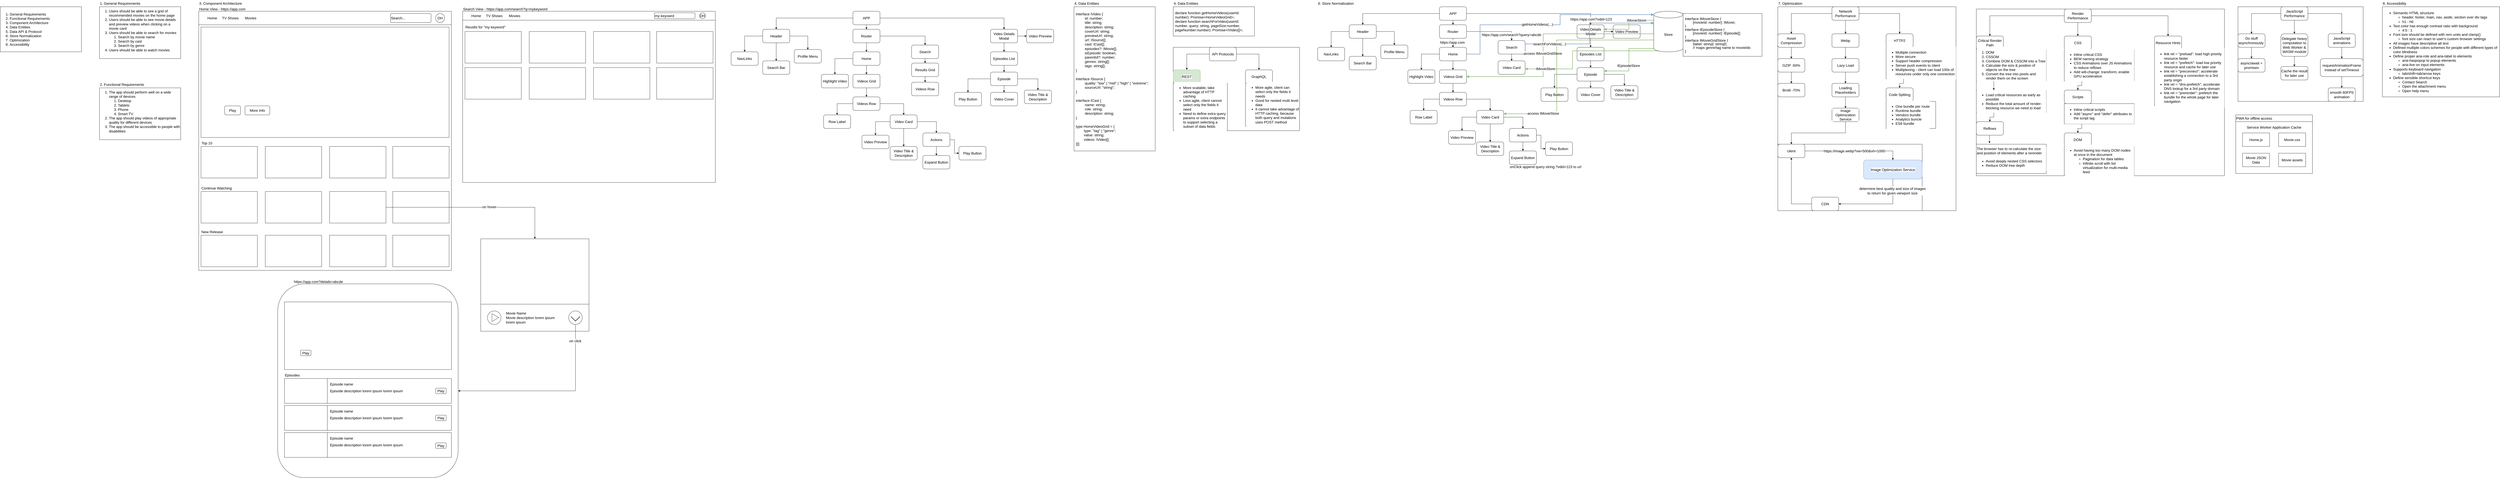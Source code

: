 <mxfile version="17.2.4" type="device"><diagram id="pc_hFyhvoX1shq8iptif" name="Page-1"><mxGraphModel dx="12980" dy="7100" grid="1" gridSize="10" guides="1" tooltips="1" connect="1" arrows="1" fold="1" page="1" pageScale="1" pageWidth="850" pageHeight="1100" math="0" shadow="0"><root><mxCell id="0"/><mxCell id="1" parent="0"/><mxCell id="IxTDrsV-5Wp1aF4Ypa_h-1" value="&lt;ol style=&quot;font-size: 16px&quot;&gt;&lt;li&gt;General Requirements&lt;/li&gt;&lt;li&gt;Functional Requirements&lt;/li&gt;&lt;li&gt;Component Architecture&lt;/li&gt;&lt;li&gt;Data Entities&lt;/li&gt;&lt;li&gt;Data API &amp;amp; Protocol&lt;/li&gt;&lt;li&gt;Store Normalization&lt;/li&gt;&lt;li&gt;Optimization&lt;/li&gt;&lt;li&gt;Accessibility&amp;nbsp;&amp;nbsp;&lt;/li&gt;&lt;/ol&gt;" style="rounded=0;whiteSpace=wrap;html=1;align=left;" vertex="1" parent="1"><mxGeometry x="80" y="80" width="360" height="200" as="geometry"/></mxCell><mxCell id="IxTDrsV-5Wp1aF4Ypa_h-2" value="&lt;ol style=&quot;font-size: 16px&quot;&gt;&lt;li&gt;&lt;font style=&quot;font-size: 16px&quot;&gt;Users should be able to see a grid of recommended movies on the home page&lt;/font&gt;&lt;/li&gt;&lt;li&gt;&lt;font style=&quot;font-size: 16px&quot;&gt;Users should be able to see movie details and preview videos when clicking on a movie card&lt;/font&gt;&lt;/li&gt;&lt;li&gt;&lt;font style=&quot;font-size: 16px&quot;&gt;Users should be able to search for movies&lt;/font&gt;&lt;/li&gt;&lt;ol&gt;&lt;li&gt;&lt;font style=&quot;font-size: 16px&quot;&gt;Search by movie name&lt;/font&gt;&lt;/li&gt;&lt;li&gt;&lt;font style=&quot;font-size: 16px&quot;&gt;Search by cast&lt;/font&gt;&lt;/li&gt;&lt;li&gt;&lt;font style=&quot;font-size: 16px&quot;&gt;Search by genre&lt;/font&gt;&lt;/li&gt;&lt;/ol&gt;&lt;li&gt;&lt;font style=&quot;font-size: 16px&quot;&gt;Users should be able to watch movies&lt;/font&gt;&lt;/li&gt;&lt;/ol&gt;&lt;span style=&quot;font-size: 16px&quot;&gt;&lt;br&gt;&lt;/span&gt;" style="rounded=0;whiteSpace=wrap;html=1;align=left;" vertex="1" parent="1"><mxGeometry x="520" y="80" width="360" height="230" as="geometry"/></mxCell><mxCell id="IxTDrsV-5Wp1aF4Ypa_h-3" value="1. General Requirements" style="text;html=1;strokeColor=none;fillColor=none;align=left;verticalAlign=middle;whiteSpace=wrap;rounded=0;fontSize=16;" vertex="1" parent="1"><mxGeometry x="520" y="50" width="240" height="30" as="geometry"/></mxCell><mxCell id="IxTDrsV-5Wp1aF4Ypa_h-4" value="&lt;ol style=&quot;font-size: 16px&quot;&gt;&lt;li&gt;&lt;font style=&quot;font-size: 16px&quot;&gt;The app should perform well on a wide range of devices&lt;/font&gt;&lt;/li&gt;&lt;ol&gt;&lt;li&gt;&lt;font style=&quot;font-size: 16px&quot;&gt;Desktop&lt;/font&gt;&lt;/li&gt;&lt;li&gt;&lt;font style=&quot;font-size: 16px&quot;&gt;Tablets&lt;/font&gt;&lt;/li&gt;&lt;li&gt;&lt;font style=&quot;font-size: 16px&quot;&gt;Phone&lt;/font&gt;&lt;/li&gt;&lt;li&gt;&lt;font style=&quot;font-size: 16px&quot;&gt;Smart TV&lt;/font&gt;&lt;/li&gt;&lt;/ol&gt;&lt;li&gt;&lt;font style=&quot;font-size: 16px&quot;&gt;The app should play videos of appropriate quality for different devices&lt;/font&gt;&lt;/li&gt;&lt;li&gt;&lt;font style=&quot;font-size: 16px&quot;&gt;The app should be accessible to people with disabilities&lt;/font&gt;&lt;/li&gt;&lt;/ol&gt;&lt;span style=&quot;font-size: 16px&quot;&gt;&lt;br&gt;&lt;/span&gt;" style="rounded=0;whiteSpace=wrap;html=1;align=left;" vertex="1" parent="1"><mxGeometry x="520" y="440" width="360" height="230" as="geometry"/></mxCell><mxCell id="IxTDrsV-5Wp1aF4Ypa_h-5" value="2. Functional Requirements" style="text;html=1;strokeColor=none;fillColor=none;align=left;verticalAlign=middle;whiteSpace=wrap;rounded=0;fontSize=16;" vertex="1" parent="1"><mxGeometry x="520" y="410" width="240" height="30" as="geometry"/></mxCell><mxCell id="IxTDrsV-5Wp1aF4Ypa_h-331" value="" style="group" vertex="1" connectable="0" parent="1"><mxGeometry x="960" y="80" width="2290" height="2090" as="geometry"/></mxCell><mxCell id="IxTDrsV-5Wp1aF4Ypa_h-61" value="" style="group" vertex="1" connectable="0" parent="IxTDrsV-5Wp1aF4Ypa_h-331"><mxGeometry y="20" width="1120" height="1150" as="geometry"/></mxCell><mxCell id="IxTDrsV-5Wp1aF4Ypa_h-7" value="" style="rounded=0;whiteSpace=wrap;html=1;fontSize=16;" vertex="1" parent="IxTDrsV-5Wp1aF4Ypa_h-61"><mxGeometry width="1120" height="1150" as="geometry"/></mxCell><mxCell id="IxTDrsV-5Wp1aF4Ypa_h-8" value="" style="rounded=0;whiteSpace=wrap;html=1;fontSize=16;" vertex="1" parent="IxTDrsV-5Wp1aF4Ypa_h-61"><mxGeometry width="1120" height="60" as="geometry"/></mxCell><mxCell id="IxTDrsV-5Wp1aF4Ypa_h-9" value="Home" style="text;html=1;strokeColor=none;fillColor=none;align=center;verticalAlign=middle;whiteSpace=wrap;rounded=0;fontSize=16;" vertex="1" parent="IxTDrsV-5Wp1aF4Ypa_h-61"><mxGeometry x="30" y="15" width="60" height="30" as="geometry"/></mxCell><mxCell id="IxTDrsV-5Wp1aF4Ypa_h-10" value="TV Shows" style="text;html=1;strokeColor=none;fillColor=none;align=center;verticalAlign=middle;whiteSpace=wrap;rounded=0;fontSize=16;" vertex="1" parent="IxTDrsV-5Wp1aF4Ypa_h-61"><mxGeometry x="100" y="15" width="80" height="30" as="geometry"/></mxCell><mxCell id="IxTDrsV-5Wp1aF4Ypa_h-11" value="Movies" style="text;html=1;strokeColor=none;fillColor=none;align=center;verticalAlign=middle;whiteSpace=wrap;rounded=0;fontSize=16;" vertex="1" parent="IxTDrsV-5Wp1aF4Ypa_h-61"><mxGeometry x="190" y="15" width="80" height="30" as="geometry"/></mxCell><mxCell id="IxTDrsV-5Wp1aF4Ypa_h-12" value="DH" style="ellipse;whiteSpace=wrap;html=1;aspect=fixed;fontSize=16;" vertex="1" parent="IxTDrsV-5Wp1aF4Ypa_h-61"><mxGeometry x="1050" y="10" width="40" height="40" as="geometry"/></mxCell><mxCell id="IxTDrsV-5Wp1aF4Ypa_h-13" value="Search..." style="rounded=1;whiteSpace=wrap;html=1;fontSize=16;align=left;" vertex="1" parent="IxTDrsV-5Wp1aF4Ypa_h-61"><mxGeometry x="850" y="10" width="180" height="40" as="geometry"/></mxCell><mxCell id="IxTDrsV-5Wp1aF4Ypa_h-15" value="" style="rounded=0;whiteSpace=wrap;html=1;fontSize=16;" vertex="1" parent="IxTDrsV-5Wp1aF4Ypa_h-61"><mxGeometry x="10" y="70" width="1100" height="490" as="geometry"/></mxCell><mxCell id="IxTDrsV-5Wp1aF4Ypa_h-16" value="Play" style="rounded=1;whiteSpace=wrap;html=1;fontSize=16;" vertex="1" parent="IxTDrsV-5Wp1aF4Ypa_h-61"><mxGeometry x="115" y="420" width="70" height="40" as="geometry"/></mxCell><mxCell id="IxTDrsV-5Wp1aF4Ypa_h-17" value="More Info" style="rounded=1;whiteSpace=wrap;html=1;fontSize=16;" vertex="1" parent="IxTDrsV-5Wp1aF4Ypa_h-61"><mxGeometry x="205" y="420" width="110" height="40" as="geometry"/></mxCell><mxCell id="IxTDrsV-5Wp1aF4Ypa_h-19" value="" style="shape=image;html=1;verticalAlign=top;verticalLabelPosition=bottom;labelBackgroundColor=default;imageAspect=0;aspect=fixed;image=https://cdn4.iconfinder.com/data/icons/48-bubbles/48/23.Videos-128.png;fontSize=16;fontColor=#000000;" vertex="1" parent="IxTDrsV-5Wp1aF4Ypa_h-61"><mxGeometry x="480" y="240" width="128" height="128" as="geometry"/></mxCell><mxCell id="IxTDrsV-5Wp1aF4Ypa_h-30" value="Top 10" style="text;html=1;strokeColor=none;fillColor=none;align=left;verticalAlign=middle;whiteSpace=wrap;rounded=0;labelBackgroundColor=default;fontSize=16;fontColor=#000000;" vertex="1" parent="IxTDrsV-5Wp1aF4Ypa_h-61"><mxGeometry x="10" y="570" width="60" height="30" as="geometry"/></mxCell><mxCell id="IxTDrsV-5Wp1aF4Ypa_h-31" value="" style="group" vertex="1" connectable="0" parent="IxTDrsV-5Wp1aF4Ypa_h-61"><mxGeometry x="10" y="600" width="1100" height="140" as="geometry"/></mxCell><mxCell id="IxTDrsV-5Wp1aF4Ypa_h-20" value="" style="rounded=0;whiteSpace=wrap;html=1;labelBackgroundColor=default;fontSize=16;fontColor=#000000;" vertex="1" parent="IxTDrsV-5Wp1aF4Ypa_h-31"><mxGeometry width="250" height="140" as="geometry"/></mxCell><mxCell id="IxTDrsV-5Wp1aF4Ypa_h-21" value="" style="rounded=0;whiteSpace=wrap;html=1;labelBackgroundColor=default;fontSize=16;fontColor=#000000;" vertex="1" parent="IxTDrsV-5Wp1aF4Ypa_h-31"><mxGeometry x="285" width="250" height="140" as="geometry"/></mxCell><mxCell id="IxTDrsV-5Wp1aF4Ypa_h-22" value="" style="rounded=0;whiteSpace=wrap;html=1;labelBackgroundColor=default;fontSize=16;fontColor=#000000;" vertex="1" parent="IxTDrsV-5Wp1aF4Ypa_h-31"><mxGeometry x="850" width="250" height="140" as="geometry"/></mxCell><mxCell id="IxTDrsV-5Wp1aF4Ypa_h-23" value="" style="rounded=0;whiteSpace=wrap;html=1;labelBackgroundColor=default;fontSize=16;fontColor=#000000;" vertex="1" parent="IxTDrsV-5Wp1aF4Ypa_h-31"><mxGeometry x="570" width="250" height="140" as="geometry"/></mxCell><mxCell id="IxTDrsV-5Wp1aF4Ypa_h-25" value="" style="shape=image;html=1;verticalAlign=top;verticalLabelPosition=bottom;labelBackgroundColor=#ffffff;imageAspect=0;aspect=fixed;image=https://cdn4.iconfinder.com/data/icons/48-bubbles/48/19.Pictures-Night-128.png;fontSize=16;fontColor=#000000;" vertex="1" parent="IxTDrsV-5Wp1aF4Ypa_h-31"><mxGeometry x="80" y="25" width="90" height="90" as="geometry"/></mxCell><mxCell id="IxTDrsV-5Wp1aF4Ypa_h-27" value="" style="shape=image;html=1;verticalAlign=top;verticalLabelPosition=bottom;labelBackgroundColor=#ffffff;imageAspect=0;aspect=fixed;image=https://cdn4.iconfinder.com/data/icons/48-bubbles/48/19.Pictures-Night-128.png;fontSize=16;fontColor=#000000;" vertex="1" parent="IxTDrsV-5Wp1aF4Ypa_h-31"><mxGeometry x="370" y="25" width="90" height="90" as="geometry"/></mxCell><mxCell id="IxTDrsV-5Wp1aF4Ypa_h-28" value="" style="shape=image;html=1;verticalAlign=top;verticalLabelPosition=bottom;labelBackgroundColor=#ffffff;imageAspect=0;aspect=fixed;image=https://cdn4.iconfinder.com/data/icons/48-bubbles/48/19.Pictures-Night-128.png;fontSize=16;fontColor=#000000;" vertex="1" parent="IxTDrsV-5Wp1aF4Ypa_h-31"><mxGeometry x="650" y="25" width="90" height="90" as="geometry"/></mxCell><mxCell id="IxTDrsV-5Wp1aF4Ypa_h-29" value="" style="shape=image;html=1;verticalAlign=top;verticalLabelPosition=bottom;labelBackgroundColor=#ffffff;imageAspect=0;aspect=fixed;image=https://cdn4.iconfinder.com/data/icons/48-bubbles/48/19.Pictures-Night-128.png;fontSize=16;fontColor=#000000;" vertex="1" parent="IxTDrsV-5Wp1aF4Ypa_h-31"><mxGeometry x="930" y="25" width="90" height="90" as="geometry"/></mxCell><mxCell id="IxTDrsV-5Wp1aF4Ypa_h-32" value="" style="group" vertex="1" connectable="0" parent="IxTDrsV-5Wp1aF4Ypa_h-61"><mxGeometry x="10" y="800" width="1100" height="140" as="geometry"/></mxCell><mxCell id="IxTDrsV-5Wp1aF4Ypa_h-33" value="" style="rounded=0;whiteSpace=wrap;html=1;labelBackgroundColor=default;fontSize=16;fontColor=#000000;" vertex="1" parent="IxTDrsV-5Wp1aF4Ypa_h-32"><mxGeometry width="250" height="140" as="geometry"/></mxCell><mxCell id="IxTDrsV-5Wp1aF4Ypa_h-34" value="" style="rounded=0;whiteSpace=wrap;html=1;labelBackgroundColor=default;fontSize=16;fontColor=#000000;" vertex="1" parent="IxTDrsV-5Wp1aF4Ypa_h-32"><mxGeometry x="285" width="250" height="140" as="geometry"/></mxCell><mxCell id="IxTDrsV-5Wp1aF4Ypa_h-35" value="" style="rounded=0;whiteSpace=wrap;html=1;labelBackgroundColor=default;fontSize=16;fontColor=#000000;" vertex="1" parent="IxTDrsV-5Wp1aF4Ypa_h-32"><mxGeometry x="850" width="250" height="140" as="geometry"/></mxCell><mxCell id="IxTDrsV-5Wp1aF4Ypa_h-36" value="" style="rounded=0;whiteSpace=wrap;html=1;labelBackgroundColor=default;fontSize=16;fontColor=#000000;" vertex="1" parent="IxTDrsV-5Wp1aF4Ypa_h-32"><mxGeometry x="570" width="250" height="140" as="geometry"/></mxCell><mxCell id="IxTDrsV-5Wp1aF4Ypa_h-37" value="" style="shape=image;html=1;verticalAlign=top;verticalLabelPosition=bottom;labelBackgroundColor=#ffffff;imageAspect=0;aspect=fixed;image=https://cdn4.iconfinder.com/data/icons/48-bubbles/48/19.Pictures-Night-128.png;fontSize=16;fontColor=#000000;" vertex="1" parent="IxTDrsV-5Wp1aF4Ypa_h-32"><mxGeometry x="80" y="25" width="90" height="90" as="geometry"/></mxCell><mxCell id="IxTDrsV-5Wp1aF4Ypa_h-38" value="" style="shape=image;html=1;verticalAlign=top;verticalLabelPosition=bottom;labelBackgroundColor=#ffffff;imageAspect=0;aspect=fixed;image=https://cdn4.iconfinder.com/data/icons/48-bubbles/48/19.Pictures-Night-128.png;fontSize=16;fontColor=#000000;" vertex="1" parent="IxTDrsV-5Wp1aF4Ypa_h-32"><mxGeometry x="370" y="25" width="90" height="90" as="geometry"/></mxCell><mxCell id="IxTDrsV-5Wp1aF4Ypa_h-39" value="" style="shape=image;html=1;verticalAlign=top;verticalLabelPosition=bottom;labelBackgroundColor=#ffffff;imageAspect=0;aspect=fixed;image=https://cdn4.iconfinder.com/data/icons/48-bubbles/48/19.Pictures-Night-128.png;fontSize=16;fontColor=#000000;" vertex="1" parent="IxTDrsV-5Wp1aF4Ypa_h-32"><mxGeometry x="650" y="25" width="90" height="90" as="geometry"/></mxCell><mxCell id="IxTDrsV-5Wp1aF4Ypa_h-40" value="" style="shape=image;html=1;verticalAlign=top;verticalLabelPosition=bottom;labelBackgroundColor=#ffffff;imageAspect=0;aspect=fixed;image=https://cdn4.iconfinder.com/data/icons/48-bubbles/48/19.Pictures-Night-128.png;fontSize=16;fontColor=#000000;" vertex="1" parent="IxTDrsV-5Wp1aF4Ypa_h-32"><mxGeometry x="930" y="25" width="90" height="90" as="geometry"/></mxCell><mxCell id="IxTDrsV-5Wp1aF4Ypa_h-41" value="Continue Watching" style="text;html=1;strokeColor=none;fillColor=none;align=left;verticalAlign=middle;whiteSpace=wrap;rounded=0;labelBackgroundColor=default;fontSize=16;fontColor=#000000;" vertex="1" parent="IxTDrsV-5Wp1aF4Ypa_h-61"><mxGeometry x="10" y="770" width="150" height="30" as="geometry"/></mxCell><mxCell id="IxTDrsV-5Wp1aF4Ypa_h-51" value="" style="group" vertex="1" connectable="0" parent="IxTDrsV-5Wp1aF4Ypa_h-61"><mxGeometry x="10" y="994" width="1100" height="140" as="geometry"/></mxCell><mxCell id="IxTDrsV-5Wp1aF4Ypa_h-52" value="" style="rounded=0;whiteSpace=wrap;html=1;labelBackgroundColor=default;fontSize=16;fontColor=#000000;" vertex="1" parent="IxTDrsV-5Wp1aF4Ypa_h-51"><mxGeometry width="250" height="140" as="geometry"/></mxCell><mxCell id="IxTDrsV-5Wp1aF4Ypa_h-53" value="" style="rounded=0;whiteSpace=wrap;html=1;labelBackgroundColor=default;fontSize=16;fontColor=#000000;" vertex="1" parent="IxTDrsV-5Wp1aF4Ypa_h-51"><mxGeometry x="285" width="250" height="140" as="geometry"/></mxCell><mxCell id="IxTDrsV-5Wp1aF4Ypa_h-54" value="" style="rounded=0;whiteSpace=wrap;html=1;labelBackgroundColor=default;fontSize=16;fontColor=#000000;" vertex="1" parent="IxTDrsV-5Wp1aF4Ypa_h-51"><mxGeometry x="850" width="250" height="140" as="geometry"/></mxCell><mxCell id="IxTDrsV-5Wp1aF4Ypa_h-55" value="" style="rounded=0;whiteSpace=wrap;html=1;labelBackgroundColor=default;fontSize=16;fontColor=#000000;" vertex="1" parent="IxTDrsV-5Wp1aF4Ypa_h-51"><mxGeometry x="570" width="250" height="140" as="geometry"/></mxCell><mxCell id="IxTDrsV-5Wp1aF4Ypa_h-56" value="" style="shape=image;html=1;verticalAlign=top;verticalLabelPosition=bottom;labelBackgroundColor=#ffffff;imageAspect=0;aspect=fixed;image=https://cdn4.iconfinder.com/data/icons/48-bubbles/48/19.Pictures-Night-128.png;fontSize=16;fontColor=#000000;" vertex="1" parent="IxTDrsV-5Wp1aF4Ypa_h-51"><mxGeometry x="80" y="25" width="90" height="90" as="geometry"/></mxCell><mxCell id="IxTDrsV-5Wp1aF4Ypa_h-57" value="" style="shape=image;html=1;verticalAlign=top;verticalLabelPosition=bottom;labelBackgroundColor=#ffffff;imageAspect=0;aspect=fixed;image=https://cdn4.iconfinder.com/data/icons/48-bubbles/48/19.Pictures-Night-128.png;fontSize=16;fontColor=#000000;" vertex="1" parent="IxTDrsV-5Wp1aF4Ypa_h-51"><mxGeometry x="370" y="25" width="90" height="90" as="geometry"/></mxCell><mxCell id="IxTDrsV-5Wp1aF4Ypa_h-58" value="" style="shape=image;html=1;verticalAlign=top;verticalLabelPosition=bottom;labelBackgroundColor=#ffffff;imageAspect=0;aspect=fixed;image=https://cdn4.iconfinder.com/data/icons/48-bubbles/48/19.Pictures-Night-128.png;fontSize=16;fontColor=#000000;" vertex="1" parent="IxTDrsV-5Wp1aF4Ypa_h-51"><mxGeometry x="650" y="25" width="90" height="90" as="geometry"/></mxCell><mxCell id="IxTDrsV-5Wp1aF4Ypa_h-59" value="" style="shape=image;html=1;verticalAlign=top;verticalLabelPosition=bottom;labelBackgroundColor=#ffffff;imageAspect=0;aspect=fixed;image=https://cdn4.iconfinder.com/data/icons/48-bubbles/48/19.Pictures-Night-128.png;fontSize=16;fontColor=#000000;" vertex="1" parent="IxTDrsV-5Wp1aF4Ypa_h-51"><mxGeometry x="930" y="25" width="90" height="90" as="geometry"/></mxCell><mxCell id="IxTDrsV-5Wp1aF4Ypa_h-60" value="New Release" style="text;html=1;strokeColor=none;fillColor=none;align=left;verticalAlign=middle;whiteSpace=wrap;rounded=0;labelBackgroundColor=default;fontSize=16;fontColor=#000000;" vertex="1" parent="IxTDrsV-5Wp1aF4Ypa_h-61"><mxGeometry x="10" y="964" width="150" height="30" as="geometry"/></mxCell><mxCell id="IxTDrsV-5Wp1aF4Ypa_h-62" value="" style="group" vertex="1" connectable="0" parent="IxTDrsV-5Wp1aF4Ypa_h-331"><mxGeometry x="1170" y="20" width="1120" height="760" as="geometry"/></mxCell><mxCell id="IxTDrsV-5Wp1aF4Ypa_h-63" value="" style="rounded=0;whiteSpace=wrap;html=1;fontSize=16;" vertex="1" parent="IxTDrsV-5Wp1aF4Ypa_h-62"><mxGeometry width="1120" height="760" as="geometry"/></mxCell><mxCell id="IxTDrsV-5Wp1aF4Ypa_h-64" value="" style="rounded=0;whiteSpace=wrap;html=1;fontSize=16;" vertex="1" parent="IxTDrsV-5Wp1aF4Ypa_h-62"><mxGeometry width="1120" height="39.652" as="geometry"/></mxCell><mxCell id="IxTDrsV-5Wp1aF4Ypa_h-65" value="Home" style="text;html=1;strokeColor=none;fillColor=none;align=center;verticalAlign=middle;whiteSpace=wrap;rounded=0;fontSize=16;" vertex="1" parent="IxTDrsV-5Wp1aF4Ypa_h-62"><mxGeometry x="30" y="9.913" width="60" height="19.826" as="geometry"/></mxCell><mxCell id="IxTDrsV-5Wp1aF4Ypa_h-66" value="TV Shows" style="text;html=1;strokeColor=none;fillColor=none;align=center;verticalAlign=middle;whiteSpace=wrap;rounded=0;fontSize=16;" vertex="1" parent="IxTDrsV-5Wp1aF4Ypa_h-62"><mxGeometry x="100" y="9.913" width="80" height="19.826" as="geometry"/></mxCell><mxCell id="IxTDrsV-5Wp1aF4Ypa_h-67" value="Movies" style="text;html=1;strokeColor=none;fillColor=none;align=center;verticalAlign=middle;whiteSpace=wrap;rounded=0;fontSize=16;" vertex="1" parent="IxTDrsV-5Wp1aF4Ypa_h-62"><mxGeometry x="190" y="9.913" width="80" height="19.826" as="geometry"/></mxCell><mxCell id="IxTDrsV-5Wp1aF4Ypa_h-68" value="DH" style="ellipse;whiteSpace=wrap;html=1;aspect=fixed;fontSize=16;" vertex="1" parent="IxTDrsV-5Wp1aF4Ypa_h-62"><mxGeometry x="1050" y="6.609" width="26.435" height="26.435" as="geometry"/></mxCell><mxCell id="IxTDrsV-5Wp1aF4Ypa_h-69" value="my keyowrd" style="rounded=1;whiteSpace=wrap;html=1;fontSize=16;align=left;" vertex="1" parent="IxTDrsV-5Wp1aF4Ypa_h-62"><mxGeometry x="850" y="6.609" width="180" height="26.435" as="geometry"/></mxCell><mxCell id="IxTDrsV-5Wp1aF4Ypa_h-104" value="Reuslts for &quot;my keyword&quot;" style="text;html=1;strokeColor=none;fillColor=none;align=left;verticalAlign=middle;whiteSpace=wrap;rounded=0;labelBackgroundColor=default;fontSize=16;fontColor=#000000;" vertex="1" parent="IxTDrsV-5Wp1aF4Ypa_h-62"><mxGeometry x="10" y="60.001" width="220" height="19.826" as="geometry"/></mxCell><mxCell id="IxTDrsV-5Wp1aF4Ypa_h-313" value="" style="group" vertex="1" connectable="0" parent="IxTDrsV-5Wp1aF4Ypa_h-62"><mxGeometry x="10" y="90" width="1100" height="140" as="geometry"/></mxCell><mxCell id="IxTDrsV-5Wp1aF4Ypa_h-314" value="" style="rounded=0;whiteSpace=wrap;html=1;labelBackgroundColor=default;fontSize=16;fontColor=#000000;" vertex="1" parent="IxTDrsV-5Wp1aF4Ypa_h-313"><mxGeometry width="250" height="140" as="geometry"/></mxCell><mxCell id="IxTDrsV-5Wp1aF4Ypa_h-315" value="" style="rounded=0;whiteSpace=wrap;html=1;labelBackgroundColor=default;fontSize=16;fontColor=#000000;" vertex="1" parent="IxTDrsV-5Wp1aF4Ypa_h-313"><mxGeometry x="285" width="250" height="140" as="geometry"/></mxCell><mxCell id="IxTDrsV-5Wp1aF4Ypa_h-316" value="" style="rounded=0;whiteSpace=wrap;html=1;labelBackgroundColor=default;fontSize=16;fontColor=#000000;" vertex="1" parent="IxTDrsV-5Wp1aF4Ypa_h-313"><mxGeometry x="850" width="250" height="140" as="geometry"/></mxCell><mxCell id="IxTDrsV-5Wp1aF4Ypa_h-317" value="" style="rounded=0;whiteSpace=wrap;html=1;labelBackgroundColor=default;fontSize=16;fontColor=#000000;" vertex="1" parent="IxTDrsV-5Wp1aF4Ypa_h-313"><mxGeometry x="570" width="250" height="140" as="geometry"/></mxCell><mxCell id="IxTDrsV-5Wp1aF4Ypa_h-318" value="" style="shape=image;html=1;verticalAlign=top;verticalLabelPosition=bottom;labelBackgroundColor=#ffffff;imageAspect=0;aspect=fixed;image=https://cdn4.iconfinder.com/data/icons/48-bubbles/48/19.Pictures-Night-128.png;fontSize=16;fontColor=#000000;" vertex="1" parent="IxTDrsV-5Wp1aF4Ypa_h-313"><mxGeometry x="80" y="25" width="90" height="90" as="geometry"/></mxCell><mxCell id="IxTDrsV-5Wp1aF4Ypa_h-319" value="" style="shape=image;html=1;verticalAlign=top;verticalLabelPosition=bottom;labelBackgroundColor=#ffffff;imageAspect=0;aspect=fixed;image=https://cdn4.iconfinder.com/data/icons/48-bubbles/48/19.Pictures-Night-128.png;fontSize=16;fontColor=#000000;" vertex="1" parent="IxTDrsV-5Wp1aF4Ypa_h-313"><mxGeometry x="370" y="25" width="90" height="90" as="geometry"/></mxCell><mxCell id="IxTDrsV-5Wp1aF4Ypa_h-320" value="" style="shape=image;html=1;verticalAlign=top;verticalLabelPosition=bottom;labelBackgroundColor=#ffffff;imageAspect=0;aspect=fixed;image=https://cdn4.iconfinder.com/data/icons/48-bubbles/48/19.Pictures-Night-128.png;fontSize=16;fontColor=#000000;" vertex="1" parent="IxTDrsV-5Wp1aF4Ypa_h-313"><mxGeometry x="650" y="25" width="90" height="90" as="geometry"/></mxCell><mxCell id="IxTDrsV-5Wp1aF4Ypa_h-321" value="" style="shape=image;html=1;verticalAlign=top;verticalLabelPosition=bottom;labelBackgroundColor=#ffffff;imageAspect=0;aspect=fixed;image=https://cdn4.iconfinder.com/data/icons/48-bubbles/48/19.Pictures-Night-128.png;fontSize=16;fontColor=#000000;" vertex="1" parent="IxTDrsV-5Wp1aF4Ypa_h-313"><mxGeometry x="930" y="25" width="90" height="90" as="geometry"/></mxCell><mxCell id="IxTDrsV-5Wp1aF4Ypa_h-322" value="" style="group" vertex="1" connectable="0" parent="IxTDrsV-5Wp1aF4Ypa_h-62"><mxGeometry x="10" y="250" width="1100" height="140" as="geometry"/></mxCell><mxCell id="IxTDrsV-5Wp1aF4Ypa_h-323" value="" style="rounded=0;whiteSpace=wrap;html=1;labelBackgroundColor=default;fontSize=16;fontColor=#000000;" vertex="1" parent="IxTDrsV-5Wp1aF4Ypa_h-322"><mxGeometry width="250" height="140" as="geometry"/></mxCell><mxCell id="IxTDrsV-5Wp1aF4Ypa_h-324" value="" style="rounded=0;whiteSpace=wrap;html=1;labelBackgroundColor=default;fontSize=16;fontColor=#000000;" vertex="1" parent="IxTDrsV-5Wp1aF4Ypa_h-322"><mxGeometry x="285" width="250" height="140" as="geometry"/></mxCell><mxCell id="IxTDrsV-5Wp1aF4Ypa_h-325" value="" style="rounded=0;whiteSpace=wrap;html=1;labelBackgroundColor=default;fontSize=16;fontColor=#000000;" vertex="1" parent="IxTDrsV-5Wp1aF4Ypa_h-322"><mxGeometry x="850" width="250" height="140" as="geometry"/></mxCell><mxCell id="IxTDrsV-5Wp1aF4Ypa_h-326" value="" style="rounded=0;whiteSpace=wrap;html=1;labelBackgroundColor=default;fontSize=16;fontColor=#000000;" vertex="1" parent="IxTDrsV-5Wp1aF4Ypa_h-322"><mxGeometry x="570" width="250" height="140" as="geometry"/></mxCell><mxCell id="IxTDrsV-5Wp1aF4Ypa_h-327" value="" style="shape=image;html=1;verticalAlign=top;verticalLabelPosition=bottom;labelBackgroundColor=#ffffff;imageAspect=0;aspect=fixed;image=https://cdn4.iconfinder.com/data/icons/48-bubbles/48/19.Pictures-Night-128.png;fontSize=16;fontColor=#000000;" vertex="1" parent="IxTDrsV-5Wp1aF4Ypa_h-322"><mxGeometry x="80" y="25" width="90" height="90" as="geometry"/></mxCell><mxCell id="IxTDrsV-5Wp1aF4Ypa_h-328" value="" style="shape=image;html=1;verticalAlign=top;verticalLabelPosition=bottom;labelBackgroundColor=#ffffff;imageAspect=0;aspect=fixed;image=https://cdn4.iconfinder.com/data/icons/48-bubbles/48/19.Pictures-Night-128.png;fontSize=16;fontColor=#000000;" vertex="1" parent="IxTDrsV-5Wp1aF4Ypa_h-322"><mxGeometry x="370" y="25" width="90" height="90" as="geometry"/></mxCell><mxCell id="IxTDrsV-5Wp1aF4Ypa_h-329" value="" style="shape=image;html=1;verticalAlign=top;verticalLabelPosition=bottom;labelBackgroundColor=#ffffff;imageAspect=0;aspect=fixed;image=https://cdn4.iconfinder.com/data/icons/48-bubbles/48/19.Pictures-Night-128.png;fontSize=16;fontColor=#000000;" vertex="1" parent="IxTDrsV-5Wp1aF4Ypa_h-322"><mxGeometry x="650" y="25" width="90" height="90" as="geometry"/></mxCell><mxCell id="IxTDrsV-5Wp1aF4Ypa_h-330" value="" style="shape=image;html=1;verticalAlign=top;verticalLabelPosition=bottom;labelBackgroundColor=#ffffff;imageAspect=0;aspect=fixed;image=https://cdn4.iconfinder.com/data/icons/48-bubbles/48/19.Pictures-Night-128.png;fontSize=16;fontColor=#000000;" vertex="1" parent="IxTDrsV-5Wp1aF4Ypa_h-322"><mxGeometry x="930" y="25" width="90" height="90" as="geometry"/></mxCell><mxCell id="IxTDrsV-5Wp1aF4Ypa_h-289" value="" style="group" vertex="1" connectable="0" parent="IxTDrsV-5Wp1aF4Ypa_h-331"><mxGeometry x="350" y="1230" width="800" height="860" as="geometry"/></mxCell><mxCell id="IxTDrsV-5Wp1aF4Ypa_h-246" value="" style="rounded=1;whiteSpace=wrap;html=1;labelBackgroundColor=default;fontSize=16;fontColor=#000000;strokeColor=#000000;" vertex="1" parent="IxTDrsV-5Wp1aF4Ypa_h-289"><mxGeometry width="800" height="860" as="geometry"/></mxCell><mxCell id="IxTDrsV-5Wp1aF4Ypa_h-251" value="" style="group" vertex="1" connectable="0" parent="IxTDrsV-5Wp1aF4Ypa_h-289"><mxGeometry x="30" y="80" width="740" height="300" as="geometry"/></mxCell><mxCell id="IxTDrsV-5Wp1aF4Ypa_h-247" value="" style="rounded=0;whiteSpace=wrap;html=1;fontSize=16;" vertex="1" parent="IxTDrsV-5Wp1aF4Ypa_h-251"><mxGeometry width="740" height="300" as="geometry"/></mxCell><mxCell id="IxTDrsV-5Wp1aF4Ypa_h-248" value="Play" style="rounded=1;whiteSpace=wrap;html=1;fontSize=16;" vertex="1" parent="IxTDrsV-5Wp1aF4Ypa_h-251"><mxGeometry x="70.636" y="214.286" width="47.091" height="24.49" as="geometry"/></mxCell><mxCell id="IxTDrsV-5Wp1aF4Ypa_h-250" value="" style="shape=image;html=1;verticalAlign=top;verticalLabelPosition=bottom;labelBackgroundColor=default;imageAspect=0;aspect=fixed;image=https://cdn4.iconfinder.com/data/icons/48-bubbles/48/23.Videos-128.png;fontSize=16;fontColor=#000000;" vertex="1" parent="IxTDrsV-5Wp1aF4Ypa_h-251"><mxGeometry x="337.712" y="104.082" width="64.582" height="64.582" as="geometry"/></mxCell><mxCell id="IxTDrsV-5Wp1aF4Ypa_h-257" value="" style="group" vertex="1" connectable="0" parent="IxTDrsV-5Wp1aF4Ypa_h-289"><mxGeometry x="30" y="420" width="740" height="110" as="geometry"/></mxCell><mxCell id="IxTDrsV-5Wp1aF4Ypa_h-252" value="" style="rounded=0;whiteSpace=wrap;html=1;labelBackgroundColor=default;fontSize=16;fontColor=#000000;strokeColor=#000000;" vertex="1" parent="IxTDrsV-5Wp1aF4Ypa_h-257"><mxGeometry width="740" height="110" as="geometry"/></mxCell><mxCell id="IxTDrsV-5Wp1aF4Ypa_h-253" value="" style="rounded=0;whiteSpace=wrap;html=1;labelBackgroundColor=default;fontSize=16;fontColor=#000000;strokeColor=#000000;" vertex="1" parent="IxTDrsV-5Wp1aF4Ypa_h-257"><mxGeometry width="190" height="110" as="geometry"/></mxCell><mxCell id="IxTDrsV-5Wp1aF4Ypa_h-254" value="" style="shape=image;html=1;verticalAlign=top;verticalLabelPosition=bottom;labelBackgroundColor=#ffffff;imageAspect=0;aspect=fixed;image=https://cdn4.iconfinder.com/data/icons/48-bubbles/48/19.Pictures-Night-128.png;fontSize=16;fontColor=#000000;" vertex="1" parent="IxTDrsV-5Wp1aF4Ypa_h-257"><mxGeometry x="50" y="10" width="90" height="90" as="geometry"/></mxCell><mxCell id="IxTDrsV-5Wp1aF4Ypa_h-255" value="Episode name" style="text;html=1;strokeColor=none;fillColor=none;align=left;verticalAlign=middle;whiteSpace=wrap;rounded=0;labelBackgroundColor=default;fontSize=16;fontColor=#000000;" vertex="1" parent="IxTDrsV-5Wp1aF4Ypa_h-257"><mxGeometry x="200" y="10" width="140" height="30" as="geometry"/></mxCell><mxCell id="IxTDrsV-5Wp1aF4Ypa_h-256" value="Episode description lorem ipsum lorem ipsum" style="text;html=1;strokeColor=none;fillColor=none;align=left;verticalAlign=middle;whiteSpace=wrap;rounded=0;labelBackgroundColor=default;fontSize=16;fontColor=#000000;" vertex="1" parent="IxTDrsV-5Wp1aF4Ypa_h-257"><mxGeometry x="200" y="40" width="390" height="30" as="geometry"/></mxCell><mxCell id="IxTDrsV-5Wp1aF4Ypa_h-274" value="Play" style="rounded=1;whiteSpace=wrap;html=1;fontSize=16;" vertex="1" parent="IxTDrsV-5Wp1aF4Ypa_h-257"><mxGeometry x="669.996" y="42.756" width="47.091" height="24.49" as="geometry"/></mxCell><mxCell id="IxTDrsV-5Wp1aF4Ypa_h-258" value="" style="group" vertex="1" connectable="0" parent="IxTDrsV-5Wp1aF4Ypa_h-289"><mxGeometry x="30" y="540" width="740" height="110" as="geometry"/></mxCell><mxCell id="IxTDrsV-5Wp1aF4Ypa_h-259" value="" style="rounded=0;whiteSpace=wrap;html=1;labelBackgroundColor=default;fontSize=16;fontColor=#000000;strokeColor=#000000;" vertex="1" parent="IxTDrsV-5Wp1aF4Ypa_h-258"><mxGeometry width="740" height="110" as="geometry"/></mxCell><mxCell id="IxTDrsV-5Wp1aF4Ypa_h-260" value="" style="rounded=0;whiteSpace=wrap;html=1;labelBackgroundColor=default;fontSize=16;fontColor=#000000;strokeColor=#000000;" vertex="1" parent="IxTDrsV-5Wp1aF4Ypa_h-258"><mxGeometry width="190" height="110" as="geometry"/></mxCell><mxCell id="IxTDrsV-5Wp1aF4Ypa_h-261" value="" style="shape=image;html=1;verticalAlign=top;verticalLabelPosition=bottom;labelBackgroundColor=#ffffff;imageAspect=0;aspect=fixed;image=https://cdn4.iconfinder.com/data/icons/48-bubbles/48/19.Pictures-Night-128.png;fontSize=16;fontColor=#000000;" vertex="1" parent="IxTDrsV-5Wp1aF4Ypa_h-258"><mxGeometry x="50" y="10" width="90" height="90" as="geometry"/></mxCell><mxCell id="IxTDrsV-5Wp1aF4Ypa_h-262" value="Episode name" style="text;html=1;strokeColor=none;fillColor=none;align=left;verticalAlign=middle;whiteSpace=wrap;rounded=0;labelBackgroundColor=default;fontSize=16;fontColor=#000000;" vertex="1" parent="IxTDrsV-5Wp1aF4Ypa_h-258"><mxGeometry x="200" y="10" width="140" height="30" as="geometry"/></mxCell><mxCell id="IxTDrsV-5Wp1aF4Ypa_h-263" value="Episode description lorem ipsum lorem ipsum" style="text;html=1;strokeColor=none;fillColor=none;align=left;verticalAlign=middle;whiteSpace=wrap;rounded=0;labelBackgroundColor=default;fontSize=16;fontColor=#000000;" vertex="1" parent="IxTDrsV-5Wp1aF4Ypa_h-258"><mxGeometry x="200" y="40" width="390" height="30" as="geometry"/></mxCell><mxCell id="IxTDrsV-5Wp1aF4Ypa_h-285" value="Play" style="rounded=1;whiteSpace=wrap;html=1;fontSize=16;" vertex="1" parent="IxTDrsV-5Wp1aF4Ypa_h-258"><mxGeometry x="669.996" y="42.756" width="47.091" height="24.49" as="geometry"/></mxCell><mxCell id="IxTDrsV-5Wp1aF4Ypa_h-264" value="" style="group" vertex="1" connectable="0" parent="IxTDrsV-5Wp1aF4Ypa_h-289"><mxGeometry x="30" y="660" width="740" height="110" as="geometry"/></mxCell><mxCell id="IxTDrsV-5Wp1aF4Ypa_h-265" value="" style="rounded=0;whiteSpace=wrap;html=1;labelBackgroundColor=default;fontSize=16;fontColor=#000000;strokeColor=#000000;" vertex="1" parent="IxTDrsV-5Wp1aF4Ypa_h-264"><mxGeometry width="740" height="110" as="geometry"/></mxCell><mxCell id="IxTDrsV-5Wp1aF4Ypa_h-266" value="" style="rounded=0;whiteSpace=wrap;html=1;labelBackgroundColor=default;fontSize=16;fontColor=#000000;strokeColor=#000000;" vertex="1" parent="IxTDrsV-5Wp1aF4Ypa_h-264"><mxGeometry width="190" height="110" as="geometry"/></mxCell><mxCell id="IxTDrsV-5Wp1aF4Ypa_h-267" value="" style="shape=image;html=1;verticalAlign=top;verticalLabelPosition=bottom;labelBackgroundColor=#ffffff;imageAspect=0;aspect=fixed;image=https://cdn4.iconfinder.com/data/icons/48-bubbles/48/19.Pictures-Night-128.png;fontSize=16;fontColor=#000000;" vertex="1" parent="IxTDrsV-5Wp1aF4Ypa_h-264"><mxGeometry x="50" y="10" width="90" height="90" as="geometry"/></mxCell><mxCell id="IxTDrsV-5Wp1aF4Ypa_h-268" value="Episode name" style="text;html=1;strokeColor=none;fillColor=none;align=left;verticalAlign=middle;whiteSpace=wrap;rounded=0;labelBackgroundColor=default;fontSize=16;fontColor=#000000;" vertex="1" parent="IxTDrsV-5Wp1aF4Ypa_h-264"><mxGeometry x="200" y="10" width="140" height="30" as="geometry"/></mxCell><mxCell id="IxTDrsV-5Wp1aF4Ypa_h-269" value="Episode description lorem ipsum lorem ipsum" style="text;html=1;strokeColor=none;fillColor=none;align=left;verticalAlign=middle;whiteSpace=wrap;rounded=0;labelBackgroundColor=default;fontSize=16;fontColor=#000000;" vertex="1" parent="IxTDrsV-5Wp1aF4Ypa_h-264"><mxGeometry x="200" y="40" width="390" height="30" as="geometry"/></mxCell><mxCell id="IxTDrsV-5Wp1aF4Ypa_h-286" value="Play" style="rounded=1;whiteSpace=wrap;html=1;fontSize=16;" vertex="1" parent="IxTDrsV-5Wp1aF4Ypa_h-264"><mxGeometry x="669.996" y="45.506" width="47.091" height="24.49" as="geometry"/></mxCell><mxCell id="IxTDrsV-5Wp1aF4Ypa_h-287" value="Episodes" style="text;html=1;strokeColor=none;fillColor=none;align=left;verticalAlign=middle;whiteSpace=wrap;rounded=0;labelBackgroundColor=default;fontSize=16;fontColor=#000000;" vertex="1" parent="IxTDrsV-5Wp1aF4Ypa_h-289"><mxGeometry x="30" y="390" width="90" height="30" as="geometry"/></mxCell><mxCell id="IxTDrsV-5Wp1aF4Ypa_h-288" value="" style="shape=image;html=1;verticalAlign=top;verticalLabelPosition=bottom;labelBackgroundColor=#ffffff;imageAspect=0;aspect=fixed;image=https://cdn2.iconfinder.com/data/icons/navigation-set-arrows-part-two/32/Cancel-128.png;fontSize=16;fontColor=#000000;strokeColor=#000000;" vertex="1" parent="IxTDrsV-5Wp1aF4Ypa_h-289"><mxGeometry x="700" y="20" width="48" height="48" as="geometry"/></mxCell><mxCell id="IxTDrsV-5Wp1aF4Ypa_h-294" value="" style="group" vertex="1" connectable="0" parent="IxTDrsV-5Wp1aF4Ypa_h-331"><mxGeometry x="1250" y="1030" width="480" height="410" as="geometry"/></mxCell><mxCell id="IxTDrsV-5Wp1aF4Ypa_h-191" value="" style="rounded=0;whiteSpace=wrap;html=1;labelBackgroundColor=default;fontSize=16;fontColor=#000000;" vertex="1" parent="IxTDrsV-5Wp1aF4Ypa_h-294"><mxGeometry width="480" height="410" as="geometry"/></mxCell><mxCell id="IxTDrsV-5Wp1aF4Ypa_h-240" value="" style="rounded=0;whiteSpace=wrap;html=1;labelBackgroundColor=default;fontSize=16;fontColor=#000000;" vertex="1" parent="IxTDrsV-5Wp1aF4Ypa_h-294"><mxGeometry width="480" height="290" as="geometry"/></mxCell><mxCell id="IxTDrsV-5Wp1aF4Ypa_h-239" value="" style="shape=image;html=1;verticalAlign=top;verticalLabelPosition=bottom;labelBackgroundColor=default;imageAspect=0;aspect=fixed;image=https://cdn4.iconfinder.com/data/icons/48-bubbles/48/23.Videos-128.png;fontSize=16;fontColor=#000000;" vertex="1" parent="IxTDrsV-5Wp1aF4Ypa_h-294"><mxGeometry x="170" y="90" width="128" height="128" as="geometry"/></mxCell><mxCell id="IxTDrsV-5Wp1aF4Ypa_h-241" value="" style="ellipse;whiteSpace=wrap;html=1;aspect=fixed;labelBackgroundColor=default;fontSize=16;fontColor=#000000;" vertex="1" parent="IxTDrsV-5Wp1aF4Ypa_h-294"><mxGeometry x="30" y="320" width="60" height="60" as="geometry"/></mxCell><mxCell id="IxTDrsV-5Wp1aF4Ypa_h-242" value="" style="triangle;whiteSpace=wrap;html=1;labelBackgroundColor=default;fontSize=16;fontColor=#000000;" vertex="1" parent="IxTDrsV-5Wp1aF4Ypa_h-294"><mxGeometry x="50" y="332" width="30" height="35" as="geometry"/></mxCell><mxCell id="IxTDrsV-5Wp1aF4Ypa_h-244" value="" style="ellipse;whiteSpace=wrap;html=1;aspect=fixed;labelBackgroundColor=default;fontSize=16;fontColor=#000000;" vertex="1" parent="IxTDrsV-5Wp1aF4Ypa_h-294"><mxGeometry x="390" y="320" width="60" height="60" as="geometry"/></mxCell><mxCell id="IxTDrsV-5Wp1aF4Ypa_h-245" value="" style="html=1;verticalLabelPosition=bottom;labelBackgroundColor=#ffffff;verticalAlign=top;shadow=0;dashed=0;strokeWidth=2;shape=mxgraph.ios7.misc.down;strokeColor=#000000;fontSize=16;fontColor=#000000;" vertex="1" parent="IxTDrsV-5Wp1aF4Ypa_h-294"><mxGeometry x="400" y="345" width="40" height="20" as="geometry"/></mxCell><mxCell id="IxTDrsV-5Wp1aF4Ypa_h-290" value="Movie Name" style="text;html=1;strokeColor=none;fillColor=none;align=left;verticalAlign=middle;whiteSpace=wrap;rounded=0;labelBackgroundColor=default;fontSize=16;fontColor=#000000;" vertex="1" parent="IxTDrsV-5Wp1aF4Ypa_h-294"><mxGeometry x="110" y="315" width="120" height="30" as="geometry"/></mxCell><mxCell id="IxTDrsV-5Wp1aF4Ypa_h-291" value="Movie description lorem ipsum lorem ipsum" style="text;html=1;strokeColor=none;fillColor=none;align=left;verticalAlign=middle;whiteSpace=wrap;rounded=0;labelBackgroundColor=default;fontSize=16;fontColor=#000000;" vertex="1" parent="IxTDrsV-5Wp1aF4Ypa_h-294"><mxGeometry x="110" y="345" width="240" height="30" as="geometry"/></mxCell><mxCell id="IxTDrsV-5Wp1aF4Ypa_h-295" style="edgeStyle=orthogonalEdgeStyle;rounded=0;orthogonalLoop=1;jettySize=auto;html=1;exitX=1;exitY=0.5;exitDx=0;exitDy=0;fontSize=16;fontColor=#000000;" edge="1" parent="IxTDrsV-5Wp1aF4Ypa_h-331" source="IxTDrsV-5Wp1aF4Ypa_h-36" target="IxTDrsV-5Wp1aF4Ypa_h-240"><mxGeometry relative="1" as="geometry"/></mxCell><mxCell id="IxTDrsV-5Wp1aF4Ypa_h-300" value="on hover" style="edgeLabel;html=1;align=center;verticalAlign=middle;resizable=0;points=[];fontSize=16;fontColor=#000000;" vertex="1" connectable="0" parent="IxTDrsV-5Wp1aF4Ypa_h-295"><mxGeometry x="0.147" y="2" relative="1" as="geometry"><mxPoint x="-1" as="offset"/></mxGeometry></mxCell><mxCell id="IxTDrsV-5Wp1aF4Ypa_h-297" style="edgeStyle=orthogonalEdgeStyle;rounded=0;orthogonalLoop=1;jettySize=auto;html=1;exitX=0.5;exitY=1;exitDx=0;exitDy=0;entryX=1;entryY=0.552;entryDx=0;entryDy=0;entryPerimeter=0;fontSize=16;fontColor=#000000;" edge="1" parent="IxTDrsV-5Wp1aF4Ypa_h-331" source="IxTDrsV-5Wp1aF4Ypa_h-244" target="IxTDrsV-5Wp1aF4Ypa_h-246"><mxGeometry relative="1" as="geometry"/></mxCell><mxCell id="IxTDrsV-5Wp1aF4Ypa_h-298" value="on click" style="edgeLabel;html=1;align=center;verticalAlign=middle;resizable=0;points=[];fontSize=16;fontColor=#000000;" vertex="1" connectable="0" parent="IxTDrsV-5Wp1aF4Ypa_h-297"><mxGeometry x="-0.821" y="-1" relative="1" as="geometry"><mxPoint as="offset"/></mxGeometry></mxCell><mxCell id="IxTDrsV-5Wp1aF4Ypa_h-302" value="Home View - https://app.com" style="text;html=1;align=left;verticalAlign=middle;resizable=0;points=[];autosize=1;strokeColor=none;fillColor=none;fontSize=16;fontColor=#000000;" vertex="1" parent="IxTDrsV-5Wp1aF4Ypa_h-331"><mxGeometry width="220" height="20" as="geometry"/></mxCell><mxCell id="IxTDrsV-5Wp1aF4Ypa_h-303" value="Search View - https://app.com/search?q=mykeyword" style="text;html=1;align=left;verticalAlign=middle;resizable=0;points=[];autosize=1;strokeColor=none;fillColor=none;fontSize=16;fontColor=#000000;" vertex="1" parent="IxTDrsV-5Wp1aF4Ypa_h-331"><mxGeometry x="1170" width="390" height="20" as="geometry"/></mxCell><mxCell id="IxTDrsV-5Wp1aF4Ypa_h-332" value="3. Component Architecture" style="text;html=1;strokeColor=none;fillColor=none;align=left;verticalAlign=middle;whiteSpace=wrap;rounded=0;fontSize=16;" vertex="1" parent="1"><mxGeometry x="960" y="50" width="240" height="30" as="geometry"/></mxCell><mxCell id="IxTDrsV-5Wp1aF4Ypa_h-333" value="4. Data Entities" style="text;html=1;strokeColor=none;fillColor=none;align=left;verticalAlign=middle;whiteSpace=wrap;rounded=0;fontSize=16;" vertex="1" parent="1"><mxGeometry x="4840" y="50" width="240" height="30" as="geometry"/></mxCell><mxCell id="IxTDrsV-5Wp1aF4Ypa_h-335" value="interface IVideo {&lt;br&gt;&lt;span&gt;&#9;&lt;/span&gt;&lt;blockquote style=&quot;margin: 0 0 0 40px ; border: none ; padding: 0px&quot;&gt;id: number;&lt;br&gt;title: string;&lt;br&gt;description: string;&lt;br&gt;coverUrl: string;&lt;br&gt;previewUrl: string;&lt;br&gt;url: ISource[];&lt;br&gt;cast: ICast[];&lt;br&gt;episodes?: IMovie[];&lt;/blockquote&gt;&lt;blockquote style=&quot;margin: 0 0 0 40px ; border: none ; padding: 0px&quot;&gt;isEpisode: boolean;&lt;br&gt;parentId?: number;&lt;br&gt;genres: string[];&lt;br&gt;tags: string[];&lt;/blockquote&gt;}&lt;br&gt;&lt;br&gt;interface ISource {&lt;br&gt;&lt;span&gt;&#9;&lt;/span&gt;&lt;blockquote style=&quot;margin: 0 0 0 40px ; border: none ; padding: 0px&quot;&gt;quality: &quot;low&quot; | &quot;mid&quot; | &quot;high&quot; | &quot;extreme&quot;;&lt;br&gt;sourceUrl: &quot;string&quot;;&amp;nbsp;&lt;/blockquote&gt;}&lt;br&gt;&lt;br&gt;interface ICast {&lt;br&gt;&lt;span&gt;&#9;&lt;/span&gt;&lt;blockquote style=&quot;margin: 0 0 0 40px ; border: none ; padding: 0px&quot;&gt;name: string;&lt;br&gt;role: string;&lt;br&gt;description: string;&lt;/blockquote&gt;}&lt;br&gt;&lt;br&gt;type HomeVideoGrid = {&lt;br&gt;&lt;span style=&quot;white-space: pre&quot;&gt;&#9;&lt;/span&gt;type: &quot;tag&quot; | &quot;genre&quot;;&lt;br&gt;&lt;span style=&quot;white-space: pre&quot;&gt;&#9;&lt;/span&gt;value: string;&lt;br&gt;&lt;span style=&quot;white-space: pre&quot;&gt;&#9;&lt;/span&gt;videos: IVideo[];&lt;br&gt;}[];" style="rounded=0;whiteSpace=wrap;html=1;align=left;labelBackgroundColor=default;fontSize=16;fontColor=#000000;strokeColor=#000000;spacing=8;" vertex="1" parent="1"><mxGeometry x="4840" y="80" width="360" height="640" as="geometry"/></mxCell><mxCell id="IxTDrsV-5Wp1aF4Ypa_h-336" value="6. Store Normalization" style="text;html=1;strokeColor=none;fillColor=none;align=left;verticalAlign=middle;whiteSpace=wrap;rounded=0;fontSize=16;" vertex="1" parent="1"><mxGeometry x="5920" y="50" width="240" height="30" as="geometry"/></mxCell><mxCell id="IxTDrsV-5Wp1aF4Ypa_h-338" value="4. Data Entities" style="text;html=1;strokeColor=none;fillColor=none;align=left;verticalAlign=middle;whiteSpace=wrap;rounded=0;fontSize=16;" vertex="1" parent="1"><mxGeometry x="5280" y="50" width="240" height="30" as="geometry"/></mxCell><mxCell id="IxTDrsV-5Wp1aF4Ypa_h-339" value="declare function getHomeVideos(userId: number): Promise&amp;lt;HomeVideoGrid&amp;gt;;&lt;br&gt;declare function searchForVideo(userId: number, query: string, pageSize:number, pageNumber:number): Promise&amp;lt;IVideo[]&amp;gt;;" style="rounded=0;whiteSpace=wrap;html=1;align=left;labelBackgroundColor=default;fontSize=16;fontColor=#000000;strokeColor=#000000;spacing=8;" vertex="1" parent="1"><mxGeometry x="5280" y="80" width="360" height="130" as="geometry"/></mxCell><mxCell id="IxTDrsV-5Wp1aF4Ypa_h-340" value="" style="group;labelBackgroundColor=#FFFFFF;fontFamily=Helvetica;fontSize=16;fontColor=#000000;strokeColor=#000000;" vertex="1" connectable="0" parent="1"><mxGeometry x="5280" y="260" width="560" height="370" as="geometry"/></mxCell><mxCell id="IxTDrsV-5Wp1aF4Ypa_h-341" value="API Protocols" style="rounded=1;whiteSpace=wrap;html=1;fontSize=16;labelBackgroundColor=#FFFFFF;fontFamily=Helvetica;fontColor=#000000;strokeColor=#000000;" vertex="1" parent="IxTDrsV-5Wp1aF4Ypa_h-340"><mxGeometry x="160" width="120" height="60" as="geometry"/></mxCell><mxCell id="IxTDrsV-5Wp1aF4Ypa_h-342" value="REST" style="whiteSpace=wrap;html=1;fontSize=16;rounded=1;fillColor=#d5e8d4;strokeColor=#82b366;labelBackgroundColor=#FFFFFF;fontFamily=Helvetica;fontColor=#000000;" vertex="1" parent="IxTDrsV-5Wp1aF4Ypa_h-340"><mxGeometry y="100" width="120" height="60" as="geometry"/></mxCell><mxCell id="IxTDrsV-5Wp1aF4Ypa_h-343" value="" style="edgeStyle=orthogonalEdgeStyle;rounded=0;orthogonalLoop=1;jettySize=auto;html=1;fontSize=16;fontFamily=Helvetica;fontColor=#000000;" edge="1" parent="IxTDrsV-5Wp1aF4Ypa_h-340" source="IxTDrsV-5Wp1aF4Ypa_h-341" target="IxTDrsV-5Wp1aF4Ypa_h-342"><mxGeometry relative="1" as="geometry"/></mxCell><mxCell id="IxTDrsV-5Wp1aF4Ypa_h-344" value="GraphQL" style="whiteSpace=wrap;html=1;fontSize=16;rounded=1;labelBackgroundColor=#FFFFFF;fontFamily=Helvetica;fontColor=#000000;strokeColor=#000000;" vertex="1" parent="IxTDrsV-5Wp1aF4Ypa_h-340"><mxGeometry x="320" y="100" width="120" height="60" as="geometry"/></mxCell><mxCell id="IxTDrsV-5Wp1aF4Ypa_h-345" value="" style="edgeStyle=orthogonalEdgeStyle;rounded=0;orthogonalLoop=1;jettySize=auto;html=1;fontSize=16;fontFamily=Helvetica;fontColor=#000000;" edge="1" parent="IxTDrsV-5Wp1aF4Ypa_h-340" source="IxTDrsV-5Wp1aF4Ypa_h-341" target="IxTDrsV-5Wp1aF4Ypa_h-344"><mxGeometry relative="1" as="geometry"/></mxCell><mxCell id="IxTDrsV-5Wp1aF4Ypa_h-346" value="&lt;ul&gt;&lt;li&gt;More scalable, take advantage of HTTP caching&lt;/li&gt;&lt;li&gt;Less agile, client cannot select only the fields it need&lt;/li&gt;&lt;li&gt;Need to define extra query params or extra endpoints to support selecting a subset of data fields&lt;/li&gt;&lt;/ul&gt;" style="rounded=0;whiteSpace=wrap;html=1;fontSize=16;align=left;spacing=4;labelBackgroundColor=#FFFFFF;fontFamily=Helvetica;fontColor=#000000;strokeColor=#000000;" vertex="1" parent="IxTDrsV-5Wp1aF4Ypa_h-340"><mxGeometry y="160" width="240" height="210" as="geometry"/></mxCell><mxCell id="IxTDrsV-5Wp1aF4Ypa_h-347" value="&lt;ul&gt;&lt;li&gt;More agile, client can select only the fields it needs&lt;/li&gt;&lt;li&gt;Good for nested multi level data&lt;/li&gt;&lt;li&gt;It cannot take advantage of HTTP caching, because both query and mutations uses POST method&lt;/li&gt;&lt;/ul&gt;" style="rounded=0;whiteSpace=wrap;html=1;fontSize=16;align=left;spacing=4;labelBackgroundColor=#FFFFFF;fontFamily=Helvetica;fontColor=#000000;strokeColor=#000000;" vertex="1" parent="IxTDrsV-5Wp1aF4Ypa_h-340"><mxGeometry x="320" y="160" width="240" height="190" as="geometry"/></mxCell><mxCell id="IxTDrsV-5Wp1aF4Ypa_h-337" value="&lt;div style=&quot;line-height: 15px&quot;&gt;&lt;div style=&quot;line-height: 1&quot;&gt;&lt;div&gt;&lt;span style=&quot;background-color: rgb(255 , 255 , 255)&quot;&gt;interface IMovieStore {&lt;/span&gt;&lt;/div&gt;&lt;div&gt;&lt;span style=&quot;background-color: rgb(255 , 255 , 255)&quot;&gt;  &lt;span style=&quot;white-space: pre&quot;&gt;&#9;&lt;/span&gt;[movieId: number]: IMovie;&lt;/span&gt;&lt;/div&gt;&lt;div&gt;&lt;span style=&quot;background-color: rgb(255 , 255 , 255)&quot;&gt;}&lt;/span&gt;&lt;/div&gt;&lt;div&gt;&lt;span style=&quot;background-color: rgb(255 , 255 , 255)&quot;&gt;interface IEpisodeStore {&lt;/span&gt;&lt;/div&gt;&lt;div&gt;&lt;span style=&quot;background-color: rgb(255 , 255 , 255)&quot;&gt;  &lt;span style=&quot;white-space: pre&quot;&gt;&#9;&lt;/span&gt;[movieId: number]: IEpisode[];&lt;/span&gt;&lt;/div&gt;&lt;div&gt;&lt;span style=&quot;background-color: rgb(255 , 255 , 255)&quot;&gt;}&lt;/span&gt;&lt;/div&gt;&lt;div&gt;&lt;span style=&quot;background-color: rgb(255 , 255 , 255)&quot;&gt;interface IMovieGridStore {&lt;/span&gt;&lt;/div&gt;&lt;div&gt;&lt;span style=&quot;background-color: rgb(255 , 255 , 255)&quot;&gt;  &lt;span style=&quot;white-space: pre&quot;&gt;&#9;&lt;/span&gt;[label: string]: string[];&amp;nbsp;&lt;/span&gt;&lt;/div&gt;&lt;div&gt;&lt;span style=&quot;background-color: rgb(255 , 255 , 255)&quot;&gt;&lt;span style=&quot;white-space: pre&quot;&gt;&#9;&lt;/span&gt;// maps genre/tag name to movieIds&lt;br&gt;&lt;/span&gt;&lt;/div&gt;&lt;div&gt;&lt;span style=&quot;background-color: rgb(255 , 255 , 255)&quot;&gt;}&lt;/span&gt;&lt;/div&gt;&lt;/div&gt;&lt;/div&gt;" style="rounded=0;whiteSpace=wrap;html=1;align=left;labelBackgroundColor=default;fontSize=16;fontColor=#000000;strokeColor=#000000;spacing=8;" vertex="1" parent="1"><mxGeometry x="7540" y="110" width="350" height="190" as="geometry"/></mxCell><mxCell id="IxTDrsV-5Wp1aF4Ypa_h-464" value="&lt;span style=&quot;text-align: left&quot;&gt;https://app.com?details=abcde&lt;/span&gt;" style="text;html=1;align=center;verticalAlign=middle;resizable=0;points=[];autosize=1;strokeColor=none;fillColor=none;fontSize=16;fontFamily=Helvetica;fontColor=#000000;" vertex="1" parent="1"><mxGeometry x="1375" y="1290" width="230" height="20" as="geometry"/></mxCell><mxCell id="IxTDrsV-5Wp1aF4Ypa_h-525" value="" style="group" vertex="1" connectable="0" parent="1"><mxGeometry x="3320" y="100" width="1430" height="700" as="geometry"/></mxCell><mxCell id="IxTDrsV-5Wp1aF4Ypa_h-465" value="APP" style="rounded=1;whiteSpace=wrap;html=1;labelBackgroundColor=#FFFFFF;fontFamily=Helvetica;fontSize=16;fontColor=#000000;strokeColor=#000000;" vertex="1" parent="IxTDrsV-5Wp1aF4Ypa_h-525"><mxGeometry x="540" width="120" height="60" as="geometry"/></mxCell><mxCell id="IxTDrsV-5Wp1aF4Ypa_h-466" value="Header" style="whiteSpace=wrap;html=1;fontSize=16;strokeColor=#000000;fontColor=#000000;rounded=1;labelBackgroundColor=#FFFFFF;" vertex="1" parent="IxTDrsV-5Wp1aF4Ypa_h-525"><mxGeometry x="140" y="80" width="120" height="60" as="geometry"/></mxCell><mxCell id="IxTDrsV-5Wp1aF4Ypa_h-467" value="" style="edgeStyle=orthogonalEdgeStyle;rounded=0;orthogonalLoop=1;jettySize=auto;html=1;fontFamily=Helvetica;fontSize=16;fontColor=#000000;" edge="1" parent="IxTDrsV-5Wp1aF4Ypa_h-525" source="IxTDrsV-5Wp1aF4Ypa_h-465" target="IxTDrsV-5Wp1aF4Ypa_h-466"><mxGeometry relative="1" as="geometry"/></mxCell><mxCell id="IxTDrsV-5Wp1aF4Ypa_h-468" value="Router" style="whiteSpace=wrap;html=1;fontSize=16;strokeColor=#000000;fontColor=#000000;rounded=1;labelBackgroundColor=#FFFFFF;" vertex="1" parent="IxTDrsV-5Wp1aF4Ypa_h-525"><mxGeometry x="540" y="80" width="120" height="60" as="geometry"/></mxCell><mxCell id="IxTDrsV-5Wp1aF4Ypa_h-469" value="" style="edgeStyle=orthogonalEdgeStyle;rounded=0;orthogonalLoop=1;jettySize=auto;html=1;fontFamily=Helvetica;fontSize=16;fontColor=#000000;" edge="1" parent="IxTDrsV-5Wp1aF4Ypa_h-525" source="IxTDrsV-5Wp1aF4Ypa_h-465" target="IxTDrsV-5Wp1aF4Ypa_h-468"><mxGeometry relative="1" as="geometry"/></mxCell><mxCell id="IxTDrsV-5Wp1aF4Ypa_h-470" value="Home" style="whiteSpace=wrap;html=1;fontSize=16;strokeColor=#000000;fontColor=#000000;rounded=1;labelBackgroundColor=#FFFFFF;" vertex="1" parent="IxTDrsV-5Wp1aF4Ypa_h-525"><mxGeometry x="540" y="180" width="120" height="60" as="geometry"/></mxCell><mxCell id="IxTDrsV-5Wp1aF4Ypa_h-471" value="" style="edgeStyle=orthogonalEdgeStyle;rounded=0;orthogonalLoop=1;jettySize=auto;html=1;fontFamily=Helvetica;fontSize=16;fontColor=#000000;" edge="1" parent="IxTDrsV-5Wp1aF4Ypa_h-525" source="IxTDrsV-5Wp1aF4Ypa_h-468" target="IxTDrsV-5Wp1aF4Ypa_h-470"><mxGeometry relative="1" as="geometry"/></mxCell><mxCell id="IxTDrsV-5Wp1aF4Ypa_h-472" value="Search" style="whiteSpace=wrap;html=1;fontSize=16;strokeColor=#000000;fontColor=#000000;rounded=1;labelBackgroundColor=#FFFFFF;" vertex="1" parent="IxTDrsV-5Wp1aF4Ypa_h-525"><mxGeometry x="800" y="150" width="120" height="60" as="geometry"/></mxCell><mxCell id="IxTDrsV-5Wp1aF4Ypa_h-473" value="" style="edgeStyle=orthogonalEdgeStyle;rounded=0;orthogonalLoop=1;jettySize=auto;html=1;fontFamily=Helvetica;fontSize=16;fontColor=#000000;" edge="1" parent="IxTDrsV-5Wp1aF4Ypa_h-525" source="IxTDrsV-5Wp1aF4Ypa_h-468" target="IxTDrsV-5Wp1aF4Ypa_h-472"><mxGeometry relative="1" as="geometry"/></mxCell><mxCell id="IxTDrsV-5Wp1aF4Ypa_h-476" value="Highlight Video" style="whiteSpace=wrap;html=1;fontSize=16;strokeColor=#000000;fontColor=#000000;rounded=1;labelBackgroundColor=#FFFFFF;" vertex="1" parent="IxTDrsV-5Wp1aF4Ypa_h-525"><mxGeometry x="400" y="280" width="120" height="60" as="geometry"/></mxCell><mxCell id="IxTDrsV-5Wp1aF4Ypa_h-477" value="" style="edgeStyle=orthogonalEdgeStyle;rounded=0;orthogonalLoop=1;jettySize=auto;html=1;fontFamily=Helvetica;fontSize=16;fontColor=#000000;" edge="1" parent="IxTDrsV-5Wp1aF4Ypa_h-525" source="IxTDrsV-5Wp1aF4Ypa_h-470" target="IxTDrsV-5Wp1aF4Ypa_h-476"><mxGeometry relative="1" as="geometry"/></mxCell><mxCell id="IxTDrsV-5Wp1aF4Ypa_h-478" value="Videos Grid" style="whiteSpace=wrap;html=1;fontSize=16;strokeColor=#000000;fontColor=#000000;rounded=1;labelBackgroundColor=#FFFFFF;" vertex="1" parent="IxTDrsV-5Wp1aF4Ypa_h-525"><mxGeometry x="540" y="280" width="120" height="60" as="geometry"/></mxCell><mxCell id="IxTDrsV-5Wp1aF4Ypa_h-479" value="" style="edgeStyle=orthogonalEdgeStyle;rounded=0;orthogonalLoop=1;jettySize=auto;html=1;fontFamily=Helvetica;fontSize=16;fontColor=#000000;" edge="1" parent="IxTDrsV-5Wp1aF4Ypa_h-525" source="IxTDrsV-5Wp1aF4Ypa_h-470" target="IxTDrsV-5Wp1aF4Ypa_h-478"><mxGeometry relative="1" as="geometry"/></mxCell><mxCell id="IxTDrsV-5Wp1aF4Ypa_h-480" value="Videos Row" style="whiteSpace=wrap;html=1;fontSize=16;strokeColor=#000000;fontColor=#000000;rounded=1;labelBackgroundColor=#FFFFFF;" vertex="1" parent="IxTDrsV-5Wp1aF4Ypa_h-525"><mxGeometry x="540" y="380" width="120" height="60" as="geometry"/></mxCell><mxCell id="IxTDrsV-5Wp1aF4Ypa_h-481" value="" style="edgeStyle=orthogonalEdgeStyle;rounded=0;orthogonalLoop=1;jettySize=auto;html=1;fontFamily=Helvetica;fontSize=16;fontColor=#000000;" edge="1" parent="IxTDrsV-5Wp1aF4Ypa_h-525" source="IxTDrsV-5Wp1aF4Ypa_h-478" target="IxTDrsV-5Wp1aF4Ypa_h-480"><mxGeometry relative="1" as="geometry"/></mxCell><mxCell id="IxTDrsV-5Wp1aF4Ypa_h-482" value="Row Label" style="whiteSpace=wrap;html=1;fontSize=16;strokeColor=#000000;fontColor=#000000;rounded=1;labelBackgroundColor=#FFFFFF;" vertex="1" parent="IxTDrsV-5Wp1aF4Ypa_h-525"><mxGeometry x="410" y="460" width="120" height="60" as="geometry"/></mxCell><mxCell id="IxTDrsV-5Wp1aF4Ypa_h-483" value="" style="edgeStyle=orthogonalEdgeStyle;rounded=0;orthogonalLoop=1;jettySize=auto;html=1;fontFamily=Helvetica;fontSize=16;fontColor=#000000;" edge="1" parent="IxTDrsV-5Wp1aF4Ypa_h-525" source="IxTDrsV-5Wp1aF4Ypa_h-480" target="IxTDrsV-5Wp1aF4Ypa_h-482"><mxGeometry relative="1" as="geometry"/></mxCell><mxCell id="IxTDrsV-5Wp1aF4Ypa_h-486" value="Video Card" style="whiteSpace=wrap;html=1;fontSize=16;strokeColor=#000000;fontColor=#000000;rounded=1;labelBackgroundColor=#FFFFFF;" vertex="1" parent="IxTDrsV-5Wp1aF4Ypa_h-525"><mxGeometry x="705" y="460" width="120" height="60" as="geometry"/></mxCell><mxCell id="IxTDrsV-5Wp1aF4Ypa_h-487" value="" style="edgeStyle=orthogonalEdgeStyle;rounded=0;orthogonalLoop=1;jettySize=auto;html=1;fontFamily=Helvetica;fontSize=16;fontColor=#000000;" edge="1" parent="IxTDrsV-5Wp1aF4Ypa_h-525" source="IxTDrsV-5Wp1aF4Ypa_h-480" target="IxTDrsV-5Wp1aF4Ypa_h-486"><mxGeometry relative="1" as="geometry"/></mxCell><mxCell id="IxTDrsV-5Wp1aF4Ypa_h-488" value="Video Preview" style="whiteSpace=wrap;html=1;fontSize=16;strokeColor=#000000;fontColor=#000000;rounded=1;labelBackgroundColor=#FFFFFF;" vertex="1" parent="IxTDrsV-5Wp1aF4Ypa_h-525"><mxGeometry x="580" y="550" width="120" height="60" as="geometry"/></mxCell><mxCell id="IxTDrsV-5Wp1aF4Ypa_h-489" value="" style="edgeStyle=orthogonalEdgeStyle;rounded=0;orthogonalLoop=1;jettySize=auto;html=1;fontFamily=Helvetica;fontSize=16;fontColor=#000000;" edge="1" parent="IxTDrsV-5Wp1aF4Ypa_h-525" source="IxTDrsV-5Wp1aF4Ypa_h-486" target="IxTDrsV-5Wp1aF4Ypa_h-488"><mxGeometry relative="1" as="geometry"/></mxCell><mxCell id="IxTDrsV-5Wp1aF4Ypa_h-490" value="Video Title &amp;amp; Description" style="whiteSpace=wrap;html=1;fontSize=16;strokeColor=#000000;fontColor=#000000;rounded=1;labelBackgroundColor=#FFFFFF;" vertex="1" parent="IxTDrsV-5Wp1aF4Ypa_h-525"><mxGeometry x="705" y="600" width="120" height="60" as="geometry"/></mxCell><mxCell id="IxTDrsV-5Wp1aF4Ypa_h-491" value="" style="edgeStyle=orthogonalEdgeStyle;rounded=0;orthogonalLoop=1;jettySize=auto;html=1;fontFamily=Helvetica;fontSize=16;fontColor=#000000;" edge="1" parent="IxTDrsV-5Wp1aF4Ypa_h-525" source="IxTDrsV-5Wp1aF4Ypa_h-486" target="IxTDrsV-5Wp1aF4Ypa_h-490"><mxGeometry relative="1" as="geometry"/></mxCell><mxCell id="IxTDrsV-5Wp1aF4Ypa_h-492" value="Actions" style="whiteSpace=wrap;html=1;fontSize=16;strokeColor=#000000;fontColor=#000000;rounded=1;labelBackgroundColor=#FFFFFF;" vertex="1" parent="IxTDrsV-5Wp1aF4Ypa_h-525"><mxGeometry x="850" y="540" width="120" height="60" as="geometry"/></mxCell><mxCell id="IxTDrsV-5Wp1aF4Ypa_h-493" value="" style="edgeStyle=orthogonalEdgeStyle;rounded=0;orthogonalLoop=1;jettySize=auto;html=1;fontFamily=Helvetica;fontSize=16;fontColor=#000000;" edge="1" parent="IxTDrsV-5Wp1aF4Ypa_h-525" source="IxTDrsV-5Wp1aF4Ypa_h-486" target="IxTDrsV-5Wp1aF4Ypa_h-492"><mxGeometry relative="1" as="geometry"/></mxCell><mxCell id="IxTDrsV-5Wp1aF4Ypa_h-495" value="Expand Button" style="whiteSpace=wrap;html=1;fontSize=16;strokeColor=#000000;fontColor=#000000;rounded=1;labelBackgroundColor=#FFFFFF;" vertex="1" parent="IxTDrsV-5Wp1aF4Ypa_h-525"><mxGeometry x="850" y="640" width="120" height="60" as="geometry"/></mxCell><mxCell id="IxTDrsV-5Wp1aF4Ypa_h-496" value="" style="edgeStyle=orthogonalEdgeStyle;rounded=0;orthogonalLoop=1;jettySize=auto;html=1;fontFamily=Helvetica;fontSize=16;fontColor=#000000;" edge="1" parent="IxTDrsV-5Wp1aF4Ypa_h-525" source="IxTDrsV-5Wp1aF4Ypa_h-492" target="IxTDrsV-5Wp1aF4Ypa_h-495"><mxGeometry relative="1" as="geometry"/></mxCell><mxCell id="IxTDrsV-5Wp1aF4Ypa_h-497" value="Play Button" style="whiteSpace=wrap;html=1;fontSize=16;strokeColor=#000000;fontColor=#000000;rounded=1;labelBackgroundColor=#FFFFFF;" vertex="1" parent="IxTDrsV-5Wp1aF4Ypa_h-525"><mxGeometry x="1010" y="600" width="120" height="60" as="geometry"/></mxCell><mxCell id="IxTDrsV-5Wp1aF4Ypa_h-498" value="" style="edgeStyle=orthogonalEdgeStyle;rounded=0;orthogonalLoop=1;jettySize=auto;html=1;fontFamily=Helvetica;fontSize=16;fontColor=#000000;" edge="1" parent="IxTDrsV-5Wp1aF4Ypa_h-525" source="IxTDrsV-5Wp1aF4Ypa_h-492" target="IxTDrsV-5Wp1aF4Ypa_h-497"><mxGeometry relative="1" as="geometry"/></mxCell><mxCell id="IxTDrsV-5Wp1aF4Ypa_h-499" value="Video Details Modal" style="whiteSpace=wrap;html=1;fontSize=16;strokeColor=#000000;fontColor=#000000;rounded=1;labelBackgroundColor=#FFFFFF;" vertex="1" parent="IxTDrsV-5Wp1aF4Ypa_h-525"><mxGeometry x="1150" y="80" width="120" height="60" as="geometry"/></mxCell><mxCell id="IxTDrsV-5Wp1aF4Ypa_h-500" value="" style="edgeStyle=orthogonalEdgeStyle;rounded=0;orthogonalLoop=1;jettySize=auto;html=1;fontFamily=Helvetica;fontSize=16;fontColor=#000000;" edge="1" parent="IxTDrsV-5Wp1aF4Ypa_h-525" source="IxTDrsV-5Wp1aF4Ypa_h-465" target="IxTDrsV-5Wp1aF4Ypa_h-499"><mxGeometry relative="1" as="geometry"/></mxCell><mxCell id="IxTDrsV-5Wp1aF4Ypa_h-501" value="Episodes LIst" style="whiteSpace=wrap;html=1;fontSize=16;strokeColor=#000000;fontColor=#000000;rounded=1;labelBackgroundColor=#FFFFFF;" vertex="1" parent="IxTDrsV-5Wp1aF4Ypa_h-525"><mxGeometry x="1150" y="180" width="120" height="60" as="geometry"/></mxCell><mxCell id="IxTDrsV-5Wp1aF4Ypa_h-502" value="" style="edgeStyle=orthogonalEdgeStyle;rounded=0;orthogonalLoop=1;jettySize=auto;html=1;fontFamily=Helvetica;fontSize=16;fontColor=#000000;" edge="1" parent="IxTDrsV-5Wp1aF4Ypa_h-525" source="IxTDrsV-5Wp1aF4Ypa_h-499" target="IxTDrsV-5Wp1aF4Ypa_h-501"><mxGeometry relative="1" as="geometry"/></mxCell><mxCell id="IxTDrsV-5Wp1aF4Ypa_h-503" value="Episode" style="whiteSpace=wrap;html=1;fontSize=16;strokeColor=#000000;fontColor=#000000;rounded=1;labelBackgroundColor=#FFFFFF;" vertex="1" parent="IxTDrsV-5Wp1aF4Ypa_h-525"><mxGeometry x="1150" y="270" width="120" height="60" as="geometry"/></mxCell><mxCell id="IxTDrsV-5Wp1aF4Ypa_h-504" value="" style="edgeStyle=orthogonalEdgeStyle;rounded=0;orthogonalLoop=1;jettySize=auto;html=1;fontFamily=Helvetica;fontSize=16;fontColor=#000000;" edge="1" parent="IxTDrsV-5Wp1aF4Ypa_h-525" source="IxTDrsV-5Wp1aF4Ypa_h-501" target="IxTDrsV-5Wp1aF4Ypa_h-503"><mxGeometry relative="1" as="geometry"/></mxCell><mxCell id="IxTDrsV-5Wp1aF4Ypa_h-505" value="Video Preview" style="whiteSpace=wrap;html=1;fontSize=16;strokeColor=#000000;fontColor=#000000;rounded=1;labelBackgroundColor=#FFFFFF;" vertex="1" parent="IxTDrsV-5Wp1aF4Ypa_h-525"><mxGeometry x="1310" y="80" width="120" height="60" as="geometry"/></mxCell><mxCell id="IxTDrsV-5Wp1aF4Ypa_h-506" value="" style="edgeStyle=orthogonalEdgeStyle;rounded=0;orthogonalLoop=1;jettySize=auto;html=1;fontFamily=Helvetica;fontSize=16;fontColor=#000000;" edge="1" parent="IxTDrsV-5Wp1aF4Ypa_h-525" source="IxTDrsV-5Wp1aF4Ypa_h-499" target="IxTDrsV-5Wp1aF4Ypa_h-505"><mxGeometry relative="1" as="geometry"/></mxCell><mxCell id="IxTDrsV-5Wp1aF4Ypa_h-507" value="Video Cover" style="whiteSpace=wrap;html=1;fontSize=16;strokeColor=#000000;fontColor=#000000;rounded=1;labelBackgroundColor=#FFFFFF;" vertex="1" parent="IxTDrsV-5Wp1aF4Ypa_h-525"><mxGeometry x="1150" y="360" width="120" height="60" as="geometry"/></mxCell><mxCell id="IxTDrsV-5Wp1aF4Ypa_h-508" value="" style="edgeStyle=orthogonalEdgeStyle;rounded=0;orthogonalLoop=1;jettySize=auto;html=1;fontFamily=Helvetica;fontSize=16;fontColor=#000000;" edge="1" parent="IxTDrsV-5Wp1aF4Ypa_h-525" source="IxTDrsV-5Wp1aF4Ypa_h-503" target="IxTDrsV-5Wp1aF4Ypa_h-507"><mxGeometry relative="1" as="geometry"/></mxCell><mxCell id="IxTDrsV-5Wp1aF4Ypa_h-509" value="Video Title &amp;amp; Description" style="whiteSpace=wrap;html=1;fontSize=16;strokeColor=#000000;fontColor=#000000;rounded=1;labelBackgroundColor=#FFFFFF;" vertex="1" parent="IxTDrsV-5Wp1aF4Ypa_h-525"><mxGeometry x="1300" y="350" width="120" height="60" as="geometry"/></mxCell><mxCell id="IxTDrsV-5Wp1aF4Ypa_h-510" value="" style="edgeStyle=orthogonalEdgeStyle;rounded=0;orthogonalLoop=1;jettySize=auto;html=1;fontFamily=Helvetica;fontSize=16;fontColor=#000000;" edge="1" parent="IxTDrsV-5Wp1aF4Ypa_h-525" source="IxTDrsV-5Wp1aF4Ypa_h-503" target="IxTDrsV-5Wp1aF4Ypa_h-509"><mxGeometry relative="1" as="geometry"/></mxCell><mxCell id="IxTDrsV-5Wp1aF4Ypa_h-511" value="Play Button" style="whiteSpace=wrap;html=1;fontSize=16;strokeColor=#000000;fontColor=#000000;rounded=1;labelBackgroundColor=#FFFFFF;" vertex="1" parent="IxTDrsV-5Wp1aF4Ypa_h-525"><mxGeometry x="990" y="360" width="120" height="60" as="geometry"/></mxCell><mxCell id="IxTDrsV-5Wp1aF4Ypa_h-512" value="" style="edgeStyle=orthogonalEdgeStyle;rounded=0;orthogonalLoop=1;jettySize=auto;html=1;fontFamily=Helvetica;fontSize=16;fontColor=#000000;" edge="1" parent="IxTDrsV-5Wp1aF4Ypa_h-525" source="IxTDrsV-5Wp1aF4Ypa_h-503" target="IxTDrsV-5Wp1aF4Ypa_h-511"><mxGeometry relative="1" as="geometry"/></mxCell><mxCell id="IxTDrsV-5Wp1aF4Ypa_h-513" value="Results Grid" style="whiteSpace=wrap;html=1;fontSize=16;strokeColor=#000000;fontColor=#000000;rounded=1;labelBackgroundColor=#FFFFFF;" vertex="1" parent="IxTDrsV-5Wp1aF4Ypa_h-525"><mxGeometry x="800" y="230" width="120" height="60" as="geometry"/></mxCell><mxCell id="IxTDrsV-5Wp1aF4Ypa_h-514" value="" style="edgeStyle=orthogonalEdgeStyle;rounded=0;orthogonalLoop=1;jettySize=auto;html=1;fontFamily=Helvetica;fontSize=16;fontColor=#000000;" edge="1" parent="IxTDrsV-5Wp1aF4Ypa_h-525" source="IxTDrsV-5Wp1aF4Ypa_h-472" target="IxTDrsV-5Wp1aF4Ypa_h-513"><mxGeometry relative="1" as="geometry"/></mxCell><mxCell id="IxTDrsV-5Wp1aF4Ypa_h-516" value="Videos Row" style="whiteSpace=wrap;html=1;fontSize=16;strokeColor=#000000;fontColor=#000000;rounded=1;labelBackgroundColor=#FFFFFF;" vertex="1" parent="IxTDrsV-5Wp1aF4Ypa_h-525"><mxGeometry x="800" y="315" width="120" height="60" as="geometry"/></mxCell><mxCell id="IxTDrsV-5Wp1aF4Ypa_h-517" value="" style="edgeStyle=orthogonalEdgeStyle;rounded=0;orthogonalLoop=1;jettySize=auto;html=1;fontFamily=Helvetica;fontSize=16;fontColor=#000000;" edge="1" parent="IxTDrsV-5Wp1aF4Ypa_h-525" source="IxTDrsV-5Wp1aF4Ypa_h-513" target="IxTDrsV-5Wp1aF4Ypa_h-516"><mxGeometry relative="1" as="geometry"/></mxCell><mxCell id="IxTDrsV-5Wp1aF4Ypa_h-518" value="NavLinks" style="whiteSpace=wrap;html=1;fontSize=16;strokeColor=#000000;fontColor=#000000;rounded=1;labelBackgroundColor=#FFFFFF;" vertex="1" parent="IxTDrsV-5Wp1aF4Ypa_h-525"><mxGeometry y="180" width="120" height="60" as="geometry"/></mxCell><mxCell id="IxTDrsV-5Wp1aF4Ypa_h-519" value="" style="edgeStyle=orthogonalEdgeStyle;rounded=0;orthogonalLoop=1;jettySize=auto;html=1;fontFamily=Helvetica;fontSize=16;fontColor=#000000;" edge="1" parent="IxTDrsV-5Wp1aF4Ypa_h-525" source="IxTDrsV-5Wp1aF4Ypa_h-466" target="IxTDrsV-5Wp1aF4Ypa_h-518"><mxGeometry relative="1" as="geometry"/></mxCell><mxCell id="IxTDrsV-5Wp1aF4Ypa_h-521" value="Search Bar" style="whiteSpace=wrap;html=1;fontSize=16;strokeColor=#000000;fontColor=#000000;rounded=1;labelBackgroundColor=#FFFFFF;" vertex="1" parent="IxTDrsV-5Wp1aF4Ypa_h-525"><mxGeometry x="140" y="220" width="120" height="60" as="geometry"/></mxCell><mxCell id="IxTDrsV-5Wp1aF4Ypa_h-522" value="" style="edgeStyle=orthogonalEdgeStyle;rounded=0;orthogonalLoop=1;jettySize=auto;html=1;fontFamily=Helvetica;fontSize=16;fontColor=#000000;" edge="1" parent="IxTDrsV-5Wp1aF4Ypa_h-525" source="IxTDrsV-5Wp1aF4Ypa_h-466" target="IxTDrsV-5Wp1aF4Ypa_h-521"><mxGeometry relative="1" as="geometry"/></mxCell><mxCell id="IxTDrsV-5Wp1aF4Ypa_h-523" value="Profile Menu" style="whiteSpace=wrap;html=1;fontSize=16;strokeColor=#000000;fontColor=#000000;rounded=1;labelBackgroundColor=#FFFFFF;" vertex="1" parent="IxTDrsV-5Wp1aF4Ypa_h-525"><mxGeometry x="280" y="170" width="120" height="60" as="geometry"/></mxCell><mxCell id="IxTDrsV-5Wp1aF4Ypa_h-524" value="" style="edgeStyle=orthogonalEdgeStyle;rounded=0;orthogonalLoop=1;jettySize=auto;html=1;fontFamily=Helvetica;fontSize=16;fontColor=#000000;" edge="1" parent="IxTDrsV-5Wp1aF4Ypa_h-525" source="IxTDrsV-5Wp1aF4Ypa_h-466" target="IxTDrsV-5Wp1aF4Ypa_h-523"><mxGeometry relative="1" as="geometry"/></mxCell><mxCell id="IxTDrsV-5Wp1aF4Ypa_h-526" value="" style="group" vertex="1" connectable="0" parent="1"><mxGeometry x="5920" y="80" width="1430" height="700" as="geometry"/></mxCell><mxCell id="IxTDrsV-5Wp1aF4Ypa_h-527" value="APP" style="rounded=1;whiteSpace=wrap;html=1;labelBackgroundColor=#FFFFFF;fontFamily=Helvetica;fontSize=16;fontColor=#000000;strokeColor=#000000;" vertex="1" parent="IxTDrsV-5Wp1aF4Ypa_h-526"><mxGeometry x="540" width="120" height="60" as="geometry"/></mxCell><mxCell id="IxTDrsV-5Wp1aF4Ypa_h-528" value="Header" style="whiteSpace=wrap;html=1;fontSize=16;strokeColor=#000000;fontColor=#000000;rounded=1;labelBackgroundColor=#FFFFFF;" vertex="1" parent="IxTDrsV-5Wp1aF4Ypa_h-526"><mxGeometry x="140" y="80" width="120" height="60" as="geometry"/></mxCell><mxCell id="IxTDrsV-5Wp1aF4Ypa_h-529" value="" style="edgeStyle=orthogonalEdgeStyle;rounded=0;orthogonalLoop=1;jettySize=auto;html=1;fontFamily=Helvetica;fontSize=16;fontColor=#000000;" edge="1" parent="IxTDrsV-5Wp1aF4Ypa_h-526" source="IxTDrsV-5Wp1aF4Ypa_h-527" target="IxTDrsV-5Wp1aF4Ypa_h-528"><mxGeometry relative="1" as="geometry"/></mxCell><mxCell id="IxTDrsV-5Wp1aF4Ypa_h-530" value="Router" style="whiteSpace=wrap;html=1;fontSize=16;strokeColor=#000000;fontColor=#000000;rounded=1;labelBackgroundColor=#FFFFFF;" vertex="1" parent="IxTDrsV-5Wp1aF4Ypa_h-526"><mxGeometry x="540" y="80" width="120" height="60" as="geometry"/></mxCell><mxCell id="IxTDrsV-5Wp1aF4Ypa_h-531" value="" style="edgeStyle=orthogonalEdgeStyle;rounded=0;orthogonalLoop=1;jettySize=auto;html=1;fontFamily=Helvetica;fontSize=16;fontColor=#000000;" edge="1" parent="IxTDrsV-5Wp1aF4Ypa_h-526" source="IxTDrsV-5Wp1aF4Ypa_h-527" target="IxTDrsV-5Wp1aF4Ypa_h-530"><mxGeometry relative="1" as="geometry"/></mxCell><mxCell id="IxTDrsV-5Wp1aF4Ypa_h-532" value="Home" style="whiteSpace=wrap;html=1;fontSize=16;strokeColor=#000000;fontColor=#000000;rounded=1;labelBackgroundColor=#FFFFFF;" vertex="1" parent="IxTDrsV-5Wp1aF4Ypa_h-526"><mxGeometry x="540" y="180" width="120" height="60" as="geometry"/></mxCell><mxCell id="IxTDrsV-5Wp1aF4Ypa_h-533" value="" style="edgeStyle=orthogonalEdgeStyle;rounded=0;orthogonalLoop=1;jettySize=auto;html=1;fontFamily=Helvetica;fontSize=16;fontColor=#000000;" edge="1" parent="IxTDrsV-5Wp1aF4Ypa_h-526" source="IxTDrsV-5Wp1aF4Ypa_h-530" target="IxTDrsV-5Wp1aF4Ypa_h-532"><mxGeometry relative="1" as="geometry"/></mxCell><mxCell id="IxTDrsV-5Wp1aF4Ypa_h-581" value="https://app.com" style="edgeLabel;html=1;align=center;verticalAlign=middle;resizable=0;points=[];fontSize=16;fontFamily=Helvetica;fontColor=#000000;" vertex="1" connectable="0" parent="IxTDrsV-5Wp1aF4Ypa_h-533"><mxGeometry x="-0.126" y="-3" relative="1" as="geometry"><mxPoint as="offset"/></mxGeometry></mxCell><mxCell id="IxTDrsV-5Wp1aF4Ypa_h-534" value="Search" style="whiteSpace=wrap;html=1;fontSize=16;strokeColor=#000000;fontColor=#000000;rounded=1;labelBackgroundColor=#FFFFFF;" vertex="1" parent="IxTDrsV-5Wp1aF4Ypa_h-526"><mxGeometry x="800" y="150" width="120" height="60" as="geometry"/></mxCell><mxCell id="IxTDrsV-5Wp1aF4Ypa_h-535" value="" style="edgeStyle=orthogonalEdgeStyle;rounded=0;orthogonalLoop=1;jettySize=auto;html=1;fontFamily=Helvetica;fontSize=16;fontColor=#000000;" edge="1" parent="IxTDrsV-5Wp1aF4Ypa_h-526" source="IxTDrsV-5Wp1aF4Ypa_h-530" target="IxTDrsV-5Wp1aF4Ypa_h-534"><mxGeometry relative="1" as="geometry"/></mxCell><mxCell id="IxTDrsV-5Wp1aF4Ypa_h-582" value="https://app.com/search?query=abcde" style="edgeLabel;html=1;align=center;verticalAlign=middle;resizable=0;points=[];fontSize=16;fontFamily=Helvetica;fontColor=#000000;" vertex="1" connectable="0" parent="IxTDrsV-5Wp1aF4Ypa_h-535"><mxGeometry x="0.778" y="-1" relative="1" as="geometry"><mxPoint as="offset"/></mxGeometry></mxCell><mxCell id="IxTDrsV-5Wp1aF4Ypa_h-536" value="Highlight Video" style="whiteSpace=wrap;html=1;fontSize=16;strokeColor=#000000;fontColor=#000000;rounded=1;labelBackgroundColor=#FFFFFF;" vertex="1" parent="IxTDrsV-5Wp1aF4Ypa_h-526"><mxGeometry x="400" y="280" width="120" height="60" as="geometry"/></mxCell><mxCell id="IxTDrsV-5Wp1aF4Ypa_h-537" value="" style="edgeStyle=orthogonalEdgeStyle;rounded=0;orthogonalLoop=1;jettySize=auto;html=1;fontFamily=Helvetica;fontSize=16;fontColor=#000000;" edge="1" parent="IxTDrsV-5Wp1aF4Ypa_h-526" source="IxTDrsV-5Wp1aF4Ypa_h-532" target="IxTDrsV-5Wp1aF4Ypa_h-536"><mxGeometry relative="1" as="geometry"/></mxCell><mxCell id="IxTDrsV-5Wp1aF4Ypa_h-538" value="Videos Grid" style="whiteSpace=wrap;html=1;fontSize=16;strokeColor=#000000;fontColor=#000000;rounded=1;labelBackgroundColor=#FFFFFF;" vertex="1" parent="IxTDrsV-5Wp1aF4Ypa_h-526"><mxGeometry x="540" y="280" width="120" height="60" as="geometry"/></mxCell><mxCell id="IxTDrsV-5Wp1aF4Ypa_h-539" value="" style="edgeStyle=orthogonalEdgeStyle;rounded=0;orthogonalLoop=1;jettySize=auto;html=1;fontFamily=Helvetica;fontSize=16;fontColor=#000000;" edge="1" parent="IxTDrsV-5Wp1aF4Ypa_h-526" source="IxTDrsV-5Wp1aF4Ypa_h-532" target="IxTDrsV-5Wp1aF4Ypa_h-538"><mxGeometry relative="1" as="geometry"/></mxCell><mxCell id="IxTDrsV-5Wp1aF4Ypa_h-540" value="Videos Row" style="whiteSpace=wrap;html=1;fontSize=16;strokeColor=#000000;fontColor=#000000;rounded=1;labelBackgroundColor=#FFFFFF;" vertex="1" parent="IxTDrsV-5Wp1aF4Ypa_h-526"><mxGeometry x="540" y="380" width="120" height="60" as="geometry"/></mxCell><mxCell id="IxTDrsV-5Wp1aF4Ypa_h-541" value="" style="edgeStyle=orthogonalEdgeStyle;rounded=0;orthogonalLoop=1;jettySize=auto;html=1;fontFamily=Helvetica;fontSize=16;fontColor=#000000;" edge="1" parent="IxTDrsV-5Wp1aF4Ypa_h-526" source="IxTDrsV-5Wp1aF4Ypa_h-538" target="IxTDrsV-5Wp1aF4Ypa_h-540"><mxGeometry relative="1" as="geometry"/></mxCell><mxCell id="IxTDrsV-5Wp1aF4Ypa_h-542" value="Row Label" style="whiteSpace=wrap;html=1;fontSize=16;strokeColor=#000000;fontColor=#000000;rounded=1;labelBackgroundColor=#FFFFFF;" vertex="1" parent="IxTDrsV-5Wp1aF4Ypa_h-526"><mxGeometry x="410" y="460" width="120" height="60" as="geometry"/></mxCell><mxCell id="IxTDrsV-5Wp1aF4Ypa_h-543" value="" style="edgeStyle=orthogonalEdgeStyle;rounded=0;orthogonalLoop=1;jettySize=auto;html=1;fontFamily=Helvetica;fontSize=16;fontColor=#000000;" edge="1" parent="IxTDrsV-5Wp1aF4Ypa_h-526" source="IxTDrsV-5Wp1aF4Ypa_h-540" target="IxTDrsV-5Wp1aF4Ypa_h-542"><mxGeometry relative="1" as="geometry"/></mxCell><mxCell id="IxTDrsV-5Wp1aF4Ypa_h-544" value="Video Card" style="whiteSpace=wrap;html=1;fontSize=16;strokeColor=#000000;fontColor=#000000;rounded=1;labelBackgroundColor=#FFFFFF;" vertex="1" parent="IxTDrsV-5Wp1aF4Ypa_h-526"><mxGeometry x="705" y="460" width="120" height="60" as="geometry"/></mxCell><mxCell id="IxTDrsV-5Wp1aF4Ypa_h-545" value="" style="edgeStyle=orthogonalEdgeStyle;rounded=0;orthogonalLoop=1;jettySize=auto;html=1;fontFamily=Helvetica;fontSize=16;fontColor=#000000;" edge="1" parent="IxTDrsV-5Wp1aF4Ypa_h-526" source="IxTDrsV-5Wp1aF4Ypa_h-540" target="IxTDrsV-5Wp1aF4Ypa_h-544"><mxGeometry relative="1" as="geometry"/></mxCell><mxCell id="IxTDrsV-5Wp1aF4Ypa_h-546" value="Video Preview" style="whiteSpace=wrap;html=1;fontSize=16;strokeColor=#000000;fontColor=#000000;rounded=1;labelBackgroundColor=#FFFFFF;" vertex="1" parent="IxTDrsV-5Wp1aF4Ypa_h-526"><mxGeometry x="580" y="550" width="120" height="60" as="geometry"/></mxCell><mxCell id="IxTDrsV-5Wp1aF4Ypa_h-547" value="" style="edgeStyle=orthogonalEdgeStyle;rounded=0;orthogonalLoop=1;jettySize=auto;html=1;fontFamily=Helvetica;fontSize=16;fontColor=#000000;" edge="1" parent="IxTDrsV-5Wp1aF4Ypa_h-526" source="IxTDrsV-5Wp1aF4Ypa_h-544" target="IxTDrsV-5Wp1aF4Ypa_h-546"><mxGeometry relative="1" as="geometry"/></mxCell><mxCell id="IxTDrsV-5Wp1aF4Ypa_h-548" value="Video Title &amp;amp; Description" style="whiteSpace=wrap;html=1;fontSize=16;strokeColor=#000000;fontColor=#000000;rounded=1;labelBackgroundColor=#FFFFFF;" vertex="1" parent="IxTDrsV-5Wp1aF4Ypa_h-526"><mxGeometry x="705" y="600" width="120" height="60" as="geometry"/></mxCell><mxCell id="IxTDrsV-5Wp1aF4Ypa_h-549" value="" style="edgeStyle=orthogonalEdgeStyle;rounded=0;orthogonalLoop=1;jettySize=auto;html=1;fontFamily=Helvetica;fontSize=16;fontColor=#000000;" edge="1" parent="IxTDrsV-5Wp1aF4Ypa_h-526" source="IxTDrsV-5Wp1aF4Ypa_h-544" target="IxTDrsV-5Wp1aF4Ypa_h-548"><mxGeometry relative="1" as="geometry"/></mxCell><mxCell id="IxTDrsV-5Wp1aF4Ypa_h-550" value="Actions" style="whiteSpace=wrap;html=1;fontSize=16;strokeColor=#000000;fontColor=#000000;rounded=1;labelBackgroundColor=#FFFFFF;" vertex="1" parent="IxTDrsV-5Wp1aF4Ypa_h-526"><mxGeometry x="850" y="540" width="120" height="60" as="geometry"/></mxCell><mxCell id="IxTDrsV-5Wp1aF4Ypa_h-551" value="" style="edgeStyle=orthogonalEdgeStyle;rounded=0;orthogonalLoop=1;jettySize=auto;html=1;fontFamily=Helvetica;fontSize=16;fontColor=#000000;" edge="1" parent="IxTDrsV-5Wp1aF4Ypa_h-526" source="IxTDrsV-5Wp1aF4Ypa_h-544" target="IxTDrsV-5Wp1aF4Ypa_h-550"><mxGeometry relative="1" as="geometry"/></mxCell><mxCell id="IxTDrsV-5Wp1aF4Ypa_h-552" value="Expand Button" style="whiteSpace=wrap;html=1;fontSize=16;strokeColor=#000000;fontColor=#000000;rounded=1;labelBackgroundColor=#FFFFFF;" vertex="1" parent="IxTDrsV-5Wp1aF4Ypa_h-526"><mxGeometry x="850" y="640" width="120" height="60" as="geometry"/></mxCell><mxCell id="IxTDrsV-5Wp1aF4Ypa_h-553" value="" style="edgeStyle=orthogonalEdgeStyle;rounded=0;orthogonalLoop=1;jettySize=auto;html=1;fontFamily=Helvetica;fontSize=16;fontColor=#000000;" edge="1" parent="IxTDrsV-5Wp1aF4Ypa_h-526" source="IxTDrsV-5Wp1aF4Ypa_h-550" target="IxTDrsV-5Wp1aF4Ypa_h-552"><mxGeometry relative="1" as="geometry"/></mxCell><mxCell id="IxTDrsV-5Wp1aF4Ypa_h-554" value="Play Button" style="whiteSpace=wrap;html=1;fontSize=16;strokeColor=#000000;fontColor=#000000;rounded=1;labelBackgroundColor=#FFFFFF;" vertex="1" parent="IxTDrsV-5Wp1aF4Ypa_h-526"><mxGeometry x="1010" y="600" width="120" height="60" as="geometry"/></mxCell><mxCell id="IxTDrsV-5Wp1aF4Ypa_h-555" value="" style="edgeStyle=orthogonalEdgeStyle;rounded=0;orthogonalLoop=1;jettySize=auto;html=1;fontFamily=Helvetica;fontSize=16;fontColor=#000000;" edge="1" parent="IxTDrsV-5Wp1aF4Ypa_h-526" source="IxTDrsV-5Wp1aF4Ypa_h-550" target="IxTDrsV-5Wp1aF4Ypa_h-554"><mxGeometry relative="1" as="geometry"/></mxCell><mxCell id="IxTDrsV-5Wp1aF4Ypa_h-556" value="Video Details Modal" style="whiteSpace=wrap;html=1;fontSize=16;strokeColor=#000000;fontColor=#000000;rounded=1;labelBackgroundColor=#FFFFFF;" vertex="1" parent="IxTDrsV-5Wp1aF4Ypa_h-526"><mxGeometry x="1150" y="80" width="120" height="60" as="geometry"/></mxCell><mxCell id="IxTDrsV-5Wp1aF4Ypa_h-557" value="" style="edgeStyle=orthogonalEdgeStyle;rounded=0;orthogonalLoop=1;jettySize=auto;html=1;fontFamily=Helvetica;fontSize=16;fontColor=#000000;" edge="1" parent="IxTDrsV-5Wp1aF4Ypa_h-526" source="IxTDrsV-5Wp1aF4Ypa_h-527" target="IxTDrsV-5Wp1aF4Ypa_h-556"><mxGeometry relative="1" as="geometry"/></mxCell><mxCell id="IxTDrsV-5Wp1aF4Ypa_h-583" value="https://app.com?vdid=123" style="edgeLabel;html=1;align=center;verticalAlign=middle;resizable=0;points=[];fontSize=16;fontFamily=Helvetica;fontColor=#000000;" vertex="1" connectable="0" parent="IxTDrsV-5Wp1aF4Ypa_h-557"><mxGeometry x="0.917" y="2" relative="1" as="geometry"><mxPoint as="offset"/></mxGeometry></mxCell><mxCell id="IxTDrsV-5Wp1aF4Ypa_h-558" value="Episodes LIst" style="whiteSpace=wrap;html=1;fontSize=16;strokeColor=#000000;fontColor=#000000;rounded=1;labelBackgroundColor=#FFFFFF;" vertex="1" parent="IxTDrsV-5Wp1aF4Ypa_h-526"><mxGeometry x="1150" y="180" width="120" height="60" as="geometry"/></mxCell><mxCell id="IxTDrsV-5Wp1aF4Ypa_h-559" value="" style="edgeStyle=orthogonalEdgeStyle;rounded=0;orthogonalLoop=1;jettySize=auto;html=1;fontFamily=Helvetica;fontSize=16;fontColor=#000000;" edge="1" parent="IxTDrsV-5Wp1aF4Ypa_h-526" source="IxTDrsV-5Wp1aF4Ypa_h-556" target="IxTDrsV-5Wp1aF4Ypa_h-558"><mxGeometry relative="1" as="geometry"/></mxCell><mxCell id="IxTDrsV-5Wp1aF4Ypa_h-560" value="Episode" style="whiteSpace=wrap;html=1;fontSize=16;strokeColor=#000000;fontColor=#000000;rounded=1;labelBackgroundColor=#FFFFFF;" vertex="1" parent="IxTDrsV-5Wp1aF4Ypa_h-526"><mxGeometry x="1150" y="270" width="120" height="60" as="geometry"/></mxCell><mxCell id="IxTDrsV-5Wp1aF4Ypa_h-561" value="" style="edgeStyle=orthogonalEdgeStyle;rounded=0;orthogonalLoop=1;jettySize=auto;html=1;fontFamily=Helvetica;fontSize=16;fontColor=#000000;" edge="1" parent="IxTDrsV-5Wp1aF4Ypa_h-526" source="IxTDrsV-5Wp1aF4Ypa_h-558" target="IxTDrsV-5Wp1aF4Ypa_h-560"><mxGeometry relative="1" as="geometry"/></mxCell><mxCell id="IxTDrsV-5Wp1aF4Ypa_h-562" value="Video Preview" style="whiteSpace=wrap;html=1;fontSize=16;strokeColor=#000000;fontColor=#000000;rounded=1;labelBackgroundColor=#FFFFFF;" vertex="1" parent="IxTDrsV-5Wp1aF4Ypa_h-526"><mxGeometry x="1310" y="80" width="120" height="60" as="geometry"/></mxCell><mxCell id="IxTDrsV-5Wp1aF4Ypa_h-563" value="" style="edgeStyle=orthogonalEdgeStyle;rounded=0;orthogonalLoop=1;jettySize=auto;html=1;fontFamily=Helvetica;fontSize=16;fontColor=#000000;" edge="1" parent="IxTDrsV-5Wp1aF4Ypa_h-526" source="IxTDrsV-5Wp1aF4Ypa_h-556" target="IxTDrsV-5Wp1aF4Ypa_h-562"><mxGeometry relative="1" as="geometry"/></mxCell><mxCell id="IxTDrsV-5Wp1aF4Ypa_h-564" value="Video Cover" style="whiteSpace=wrap;html=1;fontSize=16;strokeColor=#000000;fontColor=#000000;rounded=1;labelBackgroundColor=#FFFFFF;" vertex="1" parent="IxTDrsV-5Wp1aF4Ypa_h-526"><mxGeometry x="1150" y="360" width="120" height="60" as="geometry"/></mxCell><mxCell id="IxTDrsV-5Wp1aF4Ypa_h-565" value="" style="edgeStyle=orthogonalEdgeStyle;rounded=0;orthogonalLoop=1;jettySize=auto;html=1;fontFamily=Helvetica;fontSize=16;fontColor=#000000;" edge="1" parent="IxTDrsV-5Wp1aF4Ypa_h-526" source="IxTDrsV-5Wp1aF4Ypa_h-560" target="IxTDrsV-5Wp1aF4Ypa_h-564"><mxGeometry relative="1" as="geometry"/></mxCell><mxCell id="IxTDrsV-5Wp1aF4Ypa_h-566" value="Video Title &amp;amp; Description" style="whiteSpace=wrap;html=1;fontSize=16;strokeColor=#000000;fontColor=#000000;rounded=1;labelBackgroundColor=#FFFFFF;" vertex="1" parent="IxTDrsV-5Wp1aF4Ypa_h-526"><mxGeometry x="1300" y="350" width="120" height="60" as="geometry"/></mxCell><mxCell id="IxTDrsV-5Wp1aF4Ypa_h-567" value="" style="edgeStyle=orthogonalEdgeStyle;rounded=0;orthogonalLoop=1;jettySize=auto;html=1;fontFamily=Helvetica;fontSize=16;fontColor=#000000;" edge="1" parent="IxTDrsV-5Wp1aF4Ypa_h-526" source="IxTDrsV-5Wp1aF4Ypa_h-560" target="IxTDrsV-5Wp1aF4Ypa_h-566"><mxGeometry relative="1" as="geometry"/></mxCell><mxCell id="IxTDrsV-5Wp1aF4Ypa_h-568" value="Play Button" style="whiteSpace=wrap;html=1;fontSize=16;strokeColor=#000000;fontColor=#000000;rounded=1;labelBackgroundColor=#FFFFFF;" vertex="1" parent="IxTDrsV-5Wp1aF4Ypa_h-526"><mxGeometry x="990" y="360" width="120" height="60" as="geometry"/></mxCell><mxCell id="IxTDrsV-5Wp1aF4Ypa_h-569" value="" style="edgeStyle=orthogonalEdgeStyle;rounded=0;orthogonalLoop=1;jettySize=auto;html=1;fontFamily=Helvetica;fontSize=16;fontColor=#000000;" edge="1" parent="IxTDrsV-5Wp1aF4Ypa_h-526" source="IxTDrsV-5Wp1aF4Ypa_h-560" target="IxTDrsV-5Wp1aF4Ypa_h-568"><mxGeometry relative="1" as="geometry"/></mxCell><mxCell id="IxTDrsV-5Wp1aF4Ypa_h-570" value="Video Card" style="whiteSpace=wrap;html=1;fontSize=16;strokeColor=#000000;fontColor=#000000;rounded=1;labelBackgroundColor=#FFFFFF;" vertex="1" parent="IxTDrsV-5Wp1aF4Ypa_h-526"><mxGeometry x="800" y="240" width="120" height="60" as="geometry"/></mxCell><mxCell id="IxTDrsV-5Wp1aF4Ypa_h-571" value="" style="edgeStyle=orthogonalEdgeStyle;rounded=0;orthogonalLoop=1;jettySize=auto;html=1;fontFamily=Helvetica;fontSize=16;fontColor=#000000;" edge="1" parent="IxTDrsV-5Wp1aF4Ypa_h-526" source="IxTDrsV-5Wp1aF4Ypa_h-534" target="IxTDrsV-5Wp1aF4Ypa_h-570"><mxGeometry relative="1" as="geometry"/></mxCell><mxCell id="IxTDrsV-5Wp1aF4Ypa_h-574" value="NavLinks" style="whiteSpace=wrap;html=1;fontSize=16;strokeColor=#000000;fontColor=#000000;rounded=1;labelBackgroundColor=#FFFFFF;" vertex="1" parent="IxTDrsV-5Wp1aF4Ypa_h-526"><mxGeometry y="180" width="120" height="60" as="geometry"/></mxCell><mxCell id="IxTDrsV-5Wp1aF4Ypa_h-575" value="" style="edgeStyle=orthogonalEdgeStyle;rounded=0;orthogonalLoop=1;jettySize=auto;html=1;fontFamily=Helvetica;fontSize=16;fontColor=#000000;" edge="1" parent="IxTDrsV-5Wp1aF4Ypa_h-526" source="IxTDrsV-5Wp1aF4Ypa_h-528" target="IxTDrsV-5Wp1aF4Ypa_h-574"><mxGeometry relative="1" as="geometry"/></mxCell><mxCell id="IxTDrsV-5Wp1aF4Ypa_h-576" value="Search Bar" style="whiteSpace=wrap;html=1;fontSize=16;strokeColor=#000000;fontColor=#000000;rounded=1;labelBackgroundColor=#FFFFFF;" vertex="1" parent="IxTDrsV-5Wp1aF4Ypa_h-526"><mxGeometry x="140" y="220" width="120" height="60" as="geometry"/></mxCell><mxCell id="IxTDrsV-5Wp1aF4Ypa_h-577" value="" style="edgeStyle=orthogonalEdgeStyle;rounded=0;orthogonalLoop=1;jettySize=auto;html=1;fontFamily=Helvetica;fontSize=16;fontColor=#000000;" edge="1" parent="IxTDrsV-5Wp1aF4Ypa_h-526" source="IxTDrsV-5Wp1aF4Ypa_h-528" target="IxTDrsV-5Wp1aF4Ypa_h-576"><mxGeometry relative="1" as="geometry"/></mxCell><mxCell id="IxTDrsV-5Wp1aF4Ypa_h-578" value="Profile Menu" style="whiteSpace=wrap;html=1;fontSize=16;strokeColor=#000000;fontColor=#000000;rounded=1;labelBackgroundColor=#FFFFFF;" vertex="1" parent="IxTDrsV-5Wp1aF4Ypa_h-526"><mxGeometry x="280" y="170" width="120" height="60" as="geometry"/></mxCell><mxCell id="IxTDrsV-5Wp1aF4Ypa_h-579" value="" style="edgeStyle=orthogonalEdgeStyle;rounded=0;orthogonalLoop=1;jettySize=auto;html=1;fontFamily=Helvetica;fontSize=16;fontColor=#000000;" edge="1" parent="IxTDrsV-5Wp1aF4Ypa_h-526" source="IxTDrsV-5Wp1aF4Ypa_h-528" target="IxTDrsV-5Wp1aF4Ypa_h-578"><mxGeometry relative="1" as="geometry"/></mxCell><mxCell id="IxTDrsV-5Wp1aF4Ypa_h-586" style="edgeStyle=orthogonalEdgeStyle;rounded=0;orthogonalLoop=1;jettySize=auto;html=1;exitX=0;exitY=0;exitDx=0;exitDy=52.5;exitPerimeter=0;entryX=1;entryY=0.5;entryDx=0;entryDy=0;fontFamily=Helvetica;fontSize=16;fontColor=#000000;strokeWidth=2;fillColor=#d5e8d4;strokeColor=#82b366;" edge="1" parent="1" source="IxTDrsV-5Wp1aF4Ypa_h-580" target="IxTDrsV-5Wp1aF4Ypa_h-538"><mxGeometry relative="1" as="geometry"><Array as="points"><mxPoint x="7410" y="200"/><mxPoint x="6920" y="200"/><mxPoint x="6920" y="390"/></Array></mxGeometry></mxCell><mxCell id="IxTDrsV-5Wp1aF4Ypa_h-587" value="&lt;span style=&quot;text-align: left&quot;&gt;access&amp;nbsp;&lt;/span&gt;&lt;span style=&quot;text-align: left&quot;&gt;IMovieGridStore&lt;/span&gt;" style="edgeLabel;html=1;align=center;verticalAlign=middle;resizable=0;points=[];fontSize=16;fontFamily=Helvetica;fontColor=#000000;" vertex="1" connectable="0" parent="IxTDrsV-5Wp1aF4Ypa_h-586"><mxGeometry x="0.17" y="-2" relative="1" as="geometry"><mxPoint as="offset"/></mxGeometry></mxCell><mxCell id="IxTDrsV-5Wp1aF4Ypa_h-588" style="edgeStyle=orthogonalEdgeStyle;rounded=0;orthogonalLoop=1;jettySize=auto;html=1;exitX=0;exitY=0;exitDx=0;exitDy=127.5;exitPerimeter=0;entryX=1;entryY=0.25;entryDx=0;entryDy=0;fontFamily=Helvetica;fontSize=16;fontColor=#000000;strokeWidth=2;fillColor=#d5e8d4;strokeColor=#82b366;" edge="1" parent="1" source="IxTDrsV-5Wp1aF4Ypa_h-580" target="IxTDrsV-5Wp1aF4Ypa_h-544"><mxGeometry relative="1" as="geometry"><Array as="points"><mxPoint x="6980" y="227"/><mxPoint x="6980" y="555"/></Array></mxGeometry></mxCell><mxCell id="IxTDrsV-5Wp1aF4Ypa_h-589" value="access IMovieStore" style="edgeLabel;html=1;align=center;verticalAlign=middle;resizable=0;points=[];fontSize=16;fontFamily=Helvetica;fontColor=#000000;" vertex="1" connectable="0" parent="IxTDrsV-5Wp1aF4Ypa_h-588"><mxGeometry x="0.648" y="5" relative="1" as="geometry"><mxPoint y="-7" as="offset"/></mxGeometry></mxCell><mxCell id="IxTDrsV-5Wp1aF4Ypa_h-591" style="edgeStyle=orthogonalEdgeStyle;rounded=0;orthogonalLoop=1;jettySize=auto;html=1;exitX=0;exitY=0;exitDx=0;exitDy=52.5;exitPerimeter=0;fontFamily=Helvetica;fontSize=16;fontColor=#000000;strokeWidth=2;fillColor=#d5e8d4;strokeColor=#82b366;" edge="1" parent="1" source="IxTDrsV-5Wp1aF4Ypa_h-580"><mxGeometry relative="1" as="geometry"><mxPoint x="7190" y="180" as="targetPoint"/><Array as="points"><mxPoint x="7410" y="140"/><mxPoint x="7300" y="140"/><mxPoint x="7300" y="180"/></Array></mxGeometry></mxCell><mxCell id="IxTDrsV-5Wp1aF4Ypa_h-592" value="IMovieStore" style="edgeLabel;html=1;align=center;verticalAlign=middle;resizable=0;points=[];fontSize=16;fontFamily=Helvetica;fontColor=#000000;" vertex="1" connectable="0" parent="IxTDrsV-5Wp1aF4Ypa_h-591"><mxGeometry x="-0.339" relative="1" as="geometry"><mxPoint as="offset"/></mxGeometry></mxCell><mxCell id="IxTDrsV-5Wp1aF4Ypa_h-593" style="edgeStyle=orthogonalEdgeStyle;rounded=0;orthogonalLoop=1;jettySize=auto;html=1;exitX=0;exitY=1;exitDx=0;exitDy=-15;exitPerimeter=0;entryX=1;entryY=0.25;entryDx=0;entryDy=0;fontFamily=Helvetica;fontSize=16;fontColor=#000000;strokeWidth=2;fillColor=#d5e8d4;strokeColor=#82b366;" edge="1" parent="1" source="IxTDrsV-5Wp1aF4Ypa_h-580" target="IxTDrsV-5Wp1aF4Ypa_h-560"><mxGeometry relative="1" as="geometry"/></mxCell><mxCell id="IxTDrsV-5Wp1aF4Ypa_h-594" value="IEpisodeStore" style="edgeLabel;html=1;align=center;verticalAlign=middle;resizable=0;points=[];fontSize=16;fontFamily=Helvetica;fontColor=#000000;" vertex="1" connectable="0" parent="IxTDrsV-5Wp1aF4Ypa_h-593"><mxGeometry x="0.161" y="-2" relative="1" as="geometry"><mxPoint as="offset"/></mxGeometry></mxCell><mxCell id="IxTDrsV-5Wp1aF4Ypa_h-597" style="edgeStyle=orthogonalEdgeStyle;rounded=0;orthogonalLoop=1;jettySize=auto;html=1;exitX=0.145;exitY=1;exitDx=0;exitDy=-4.35;exitPerimeter=0;entryX=1.001;entryY=0.598;entryDx=0;entryDy=0;entryPerimeter=0;fontFamily=Helvetica;fontSize=16;fontColor=#000000;strokeWidth=2;fillColor=#d5e8d4;strokeColor=#82b366;" edge="1" parent="1" source="IxTDrsV-5Wp1aF4Ypa_h-580" target="IxTDrsV-5Wp1aF4Ypa_h-570"><mxGeometry relative="1" as="geometry"><Array as="points"><mxPoint x="7050" y="276"/><mxPoint x="7050" y="356"/></Array></mxGeometry></mxCell><mxCell id="IxTDrsV-5Wp1aF4Ypa_h-598" value="IMovieStore" style="edgeLabel;html=1;align=center;verticalAlign=middle;resizable=0;points=[];fontSize=16;fontFamily=Helvetica;fontColor=#000000;" vertex="1" connectable="0" parent="IxTDrsV-5Wp1aF4Ypa_h-597"><mxGeometry x="0.843" y="-2" relative="1" as="geometry"><mxPoint x="37" y="1" as="offset"/></mxGeometry></mxCell><mxCell id="IxTDrsV-5Wp1aF4Ypa_h-580" value="Store" style="shape=cylinder3;whiteSpace=wrap;html=1;boundedLbl=1;backgroundOutline=1;size=15;labelBackgroundColor=#FFFFFF;fontFamily=Helvetica;fontSize=16;fontColor=#000000;strokeColor=#000000;" vertex="1" parent="1"><mxGeometry x="7410" y="100" width="130" height="180" as="geometry"/></mxCell><mxCell id="IxTDrsV-5Wp1aF4Ypa_h-584" style="edgeStyle=orthogonalEdgeStyle;rounded=0;orthogonalLoop=1;jettySize=auto;html=1;exitX=1;exitY=0.5;exitDx=0;exitDy=0;entryX=0;entryY=0;entryDx=0;entryDy=15;entryPerimeter=0;fontFamily=Helvetica;fontSize=16;fontColor=#000000;fillColor=#dae8fc;strokeColor=#6c8ebf;strokeWidth=2;" edge="1" parent="1" source="IxTDrsV-5Wp1aF4Ypa_h-532" target="IxTDrsV-5Wp1aF4Ypa_h-580"><mxGeometry relative="1" as="geometry"><Array as="points"><mxPoint x="6640" y="290"/><mxPoint x="6640" y="160"/><mxPoint x="6995" y="160"/><mxPoint x="6995" y="115"/></Array></mxGeometry></mxCell><mxCell id="IxTDrsV-5Wp1aF4Ypa_h-585" value="&lt;span style=&quot;text-align: left&quot;&gt;getHomeVideos(...)&lt;/span&gt;" style="edgeLabel;html=1;align=center;verticalAlign=middle;resizable=0;points=[];fontSize=16;fontFamily=Helvetica;fontColor=#000000;" vertex="1" connectable="0" parent="IxTDrsV-5Wp1aF4Ypa_h-584"><mxGeometry x="-0.117" y="2" relative="1" as="geometry"><mxPoint as="offset"/></mxGeometry></mxCell><mxCell id="IxTDrsV-5Wp1aF4Ypa_h-590" value="onClick append query string ?vdid=123 to url" style="text;html=1;align=left;verticalAlign=middle;resizable=0;points=[];autosize=1;strokeColor=none;fillColor=none;fontSize=16;fontFamily=Helvetica;fontColor=#000000;" vertex="1" parent="1"><mxGeometry x="6770" y="780" width="330" height="20" as="geometry"/></mxCell><mxCell id="IxTDrsV-5Wp1aF4Ypa_h-599" style="edgeStyle=orthogonalEdgeStyle;rounded=0;orthogonalLoop=1;jettySize=auto;html=1;exitX=1;exitY=0.25;exitDx=0;exitDy=0;entryX=0;entryY=0;entryDx=0;entryDy=52.5;entryPerimeter=0;fontFamily=Helvetica;fontSize=16;fontColor=#000000;strokeWidth=2;fillColor=#dae8fc;strokeColor=#6c8ebf;" edge="1" parent="1" source="IxTDrsV-5Wp1aF4Ypa_h-534" target="IxTDrsV-5Wp1aF4Ypa_h-580"><mxGeometry relative="1" as="geometry"/></mxCell><mxCell id="IxTDrsV-5Wp1aF4Ypa_h-600" value="searchForVideos(...)" style="edgeLabel;html=1;align=center;verticalAlign=middle;resizable=0;points=[];fontSize=16;fontFamily=Helvetica;fontColor=#000000;" vertex="1" connectable="0" parent="IxTDrsV-5Wp1aF4Ypa_h-599"><mxGeometry x="-0.676" relative="1" as="geometry"><mxPoint as="offset"/></mxGeometry></mxCell><mxCell id="IxTDrsV-5Wp1aF4Ypa_h-601" value="7. Optimization" style="text;html=1;strokeColor=none;fillColor=none;align=left;verticalAlign=middle;whiteSpace=wrap;rounded=0;fontSize=16;" vertex="1" parent="1"><mxGeometry x="7960" y="50" width="240" height="30" as="geometry"/></mxCell><mxCell id="IxTDrsV-5Wp1aF4Ypa_h-602" value="" style="group;labelBackgroundColor=#FFFFFF;fontFamily=Helvetica;fontSize=16;fontColor=#000000;strokeColor=#000000;" vertex="1" connectable="0" parent="1"><mxGeometry x="7960" y="80" width="790" height="905" as="geometry"/></mxCell><mxCell id="IxTDrsV-5Wp1aF4Ypa_h-603" value="Network Performance" style="rounded=1;whiteSpace=wrap;html=1;fontSize=16;labelBackgroundColor=#FFFFFF;fontFamily=Helvetica;fontColor=#000000;strokeColor=#000000;" vertex="1" parent="IxTDrsV-5Wp1aF4Ypa_h-602"><mxGeometry x="240" width="120" height="60" as="geometry"/></mxCell><mxCell id="IxTDrsV-5Wp1aF4Ypa_h-604" value="Asset Compression" style="whiteSpace=wrap;html=1;fontSize=16;rounded=1;labelBackgroundColor=#FFFFFF;fontFamily=Helvetica;fontColor=#000000;strokeColor=#000000;" vertex="1" parent="IxTDrsV-5Wp1aF4Ypa_h-602"><mxGeometry y="120" width="120" height="60" as="geometry"/></mxCell><mxCell id="IxTDrsV-5Wp1aF4Ypa_h-605" value="" style="edgeStyle=orthogonalEdgeStyle;rounded=0;orthogonalLoop=1;jettySize=auto;html=1;fontSize=16;strokeWidth=1;fontFamily=Helvetica;fontColor=#000000;" edge="1" parent="IxTDrsV-5Wp1aF4Ypa_h-602" source="IxTDrsV-5Wp1aF4Ypa_h-603" target="IxTDrsV-5Wp1aF4Ypa_h-604"><mxGeometry relative="1" as="geometry"/></mxCell><mxCell id="IxTDrsV-5Wp1aF4Ypa_h-606" value="GZIP -50%" style="whiteSpace=wrap;html=1;fontSize=16;rounded=1;labelBackgroundColor=#FFFFFF;fontFamily=Helvetica;fontColor=#000000;strokeColor=#000000;" vertex="1" parent="IxTDrsV-5Wp1aF4Ypa_h-602"><mxGeometry y="230" width="120" height="60" as="geometry"/></mxCell><mxCell id="IxTDrsV-5Wp1aF4Ypa_h-607" value="" style="edgeStyle=orthogonalEdgeStyle;rounded=0;orthogonalLoop=1;jettySize=auto;html=1;fontSize=16;strokeWidth=1;fontFamily=Helvetica;fontColor=#000000;" edge="1" parent="IxTDrsV-5Wp1aF4Ypa_h-602" source="IxTDrsV-5Wp1aF4Ypa_h-604" target="IxTDrsV-5Wp1aF4Ypa_h-606"><mxGeometry relative="1" as="geometry"/></mxCell><mxCell id="IxTDrsV-5Wp1aF4Ypa_h-608" value="Brotli -70%" style="whiteSpace=wrap;html=1;fontSize=16;rounded=1;labelBackgroundColor=#FFFFFF;fontFamily=Helvetica;fontColor=#000000;strokeColor=#000000;" vertex="1" parent="IxTDrsV-5Wp1aF4Ypa_h-602"><mxGeometry y="340" width="120" height="60" as="geometry"/></mxCell><mxCell id="IxTDrsV-5Wp1aF4Ypa_h-609" value="" style="edgeStyle=orthogonalEdgeStyle;rounded=0;orthogonalLoop=1;jettySize=auto;html=1;fontSize=16;strokeWidth=1;fontFamily=Helvetica;fontColor=#000000;" edge="1" parent="IxTDrsV-5Wp1aF4Ypa_h-602" source="IxTDrsV-5Wp1aF4Ypa_h-606" target="IxTDrsV-5Wp1aF4Ypa_h-608"><mxGeometry relative="1" as="geometry"/></mxCell><mxCell id="IxTDrsV-5Wp1aF4Ypa_h-610" value="Webp" style="whiteSpace=wrap;html=1;fontSize=16;rounded=1;labelBackgroundColor=#FFFFFF;fontFamily=Helvetica;fontColor=#000000;strokeColor=#000000;" vertex="1" parent="IxTDrsV-5Wp1aF4Ypa_h-602"><mxGeometry x="240" y="120" width="120" height="60" as="geometry"/></mxCell><mxCell id="IxTDrsV-5Wp1aF4Ypa_h-611" value="" style="edgeStyle=orthogonalEdgeStyle;rounded=0;orthogonalLoop=1;jettySize=auto;html=1;fontSize=16;strokeWidth=1;fontFamily=Helvetica;fontColor=#000000;" edge="1" parent="IxTDrsV-5Wp1aF4Ypa_h-602" source="IxTDrsV-5Wp1aF4Ypa_h-603" target="IxTDrsV-5Wp1aF4Ypa_h-610"><mxGeometry relative="1" as="geometry"/></mxCell><mxCell id="IxTDrsV-5Wp1aF4Ypa_h-612" value="Image Optimization Service" style="whiteSpace=wrap;html=1;fontSize=16;rounded=1;labelBackgroundColor=#FFFFFF;fontFamily=Helvetica;fontColor=#000000;strokeColor=#000000;" vertex="1" parent="IxTDrsV-5Wp1aF4Ypa_h-602"><mxGeometry x="240" y="450" width="120" height="60" as="geometry"/></mxCell><mxCell id="IxTDrsV-5Wp1aF4Ypa_h-613" value="Lazy Load" style="whiteSpace=wrap;html=1;fontSize=16;rounded=1;labelBackgroundColor=#FFFFFF;fontFamily=Helvetica;fontColor=#000000;strokeColor=#000000;" vertex="1" parent="IxTDrsV-5Wp1aF4Ypa_h-602"><mxGeometry x="240" y="230" width="120" height="60" as="geometry"/></mxCell><mxCell id="IxTDrsV-5Wp1aF4Ypa_h-614" value="" style="edgeStyle=orthogonalEdgeStyle;rounded=0;orthogonalLoop=1;jettySize=auto;html=1;fontSize=16;strokeWidth=1;fontFamily=Helvetica;fontColor=#000000;" edge="1" parent="IxTDrsV-5Wp1aF4Ypa_h-602" source="IxTDrsV-5Wp1aF4Ypa_h-610" target="IxTDrsV-5Wp1aF4Ypa_h-613"><mxGeometry relative="1" as="geometry"/></mxCell><mxCell id="IxTDrsV-5Wp1aF4Ypa_h-615" style="edgeStyle=orthogonalEdgeStyle;rounded=0;orthogonalLoop=1;jettySize=auto;html=1;exitX=0.5;exitY=1;exitDx=0;exitDy=0;fontSize=16;strokeWidth=1;fontFamily=Helvetica;fontColor=#000000;" edge="1" parent="IxTDrsV-5Wp1aF4Ypa_h-602" source="IxTDrsV-5Wp1aF4Ypa_h-616" target="IxTDrsV-5Wp1aF4Ypa_h-612"><mxGeometry relative="1" as="geometry"/></mxCell><mxCell id="IxTDrsV-5Wp1aF4Ypa_h-616" value="Loading Placeholders" style="whiteSpace=wrap;html=1;fontSize=16;rounded=1;labelBackgroundColor=#FFFFFF;fontFamily=Helvetica;fontColor=#000000;strokeColor=#000000;" vertex="1" parent="IxTDrsV-5Wp1aF4Ypa_h-602"><mxGeometry x="240" y="340" width="120" height="60" as="geometry"/></mxCell><mxCell id="IxTDrsV-5Wp1aF4Ypa_h-617" value="" style="edgeStyle=orthogonalEdgeStyle;rounded=0;orthogonalLoop=1;jettySize=auto;html=1;fontSize=16;strokeWidth=1;fontFamily=Helvetica;fontColor=#000000;" edge="1" parent="IxTDrsV-5Wp1aF4Ypa_h-602" source="IxTDrsV-5Wp1aF4Ypa_h-613" target="IxTDrsV-5Wp1aF4Ypa_h-616"><mxGeometry relative="1" as="geometry"/></mxCell><mxCell id="IxTDrsV-5Wp1aF4Ypa_h-618" value="HTTP2" style="whiteSpace=wrap;html=1;fontSize=16;rounded=1;labelBackgroundColor=#FFFFFF;fontFamily=Helvetica;fontColor=#000000;strokeColor=#000000;" vertex="1" parent="IxTDrsV-5Wp1aF4Ypa_h-602"><mxGeometry x="480" y="120" width="120" height="60" as="geometry"/></mxCell><mxCell id="IxTDrsV-5Wp1aF4Ypa_h-619" value="" style="edgeStyle=orthogonalEdgeStyle;rounded=0;orthogonalLoop=1;jettySize=auto;html=1;fontSize=16;strokeWidth=1;fontFamily=Helvetica;fontColor=#000000;" edge="1" parent="IxTDrsV-5Wp1aF4Ypa_h-602" source="IxTDrsV-5Wp1aF4Ypa_h-603" target="IxTDrsV-5Wp1aF4Ypa_h-618"><mxGeometry relative="1" as="geometry"/></mxCell><mxCell id="IxTDrsV-5Wp1aF4Ypa_h-620" value="&lt;ul&gt;&lt;li&gt;Multiple connection&lt;/li&gt;&lt;li&gt;More secure&lt;/li&gt;&lt;li&gt;Support header compression&lt;/li&gt;&lt;li&gt;Server push events to client&lt;/li&gt;&lt;li&gt;Multiplexing - client can load 100s of resources under only one connection&lt;/li&gt;&lt;/ul&gt;" style="rounded=0;whiteSpace=wrap;html=1;fontSize=16;align=left;labelBackgroundColor=#FFFFFF;fontFamily=Helvetica;fontColor=#000000;strokeColor=#000000;" vertex="1" parent="IxTDrsV-5Wp1aF4Ypa_h-602"><mxGeometry x="480" y="180" width="310" height="140" as="geometry"/></mxCell><mxCell id="IxTDrsV-5Wp1aF4Ypa_h-621" value="Code Spliting" style="whiteSpace=wrap;html=1;fontSize=16;rounded=1;labelBackgroundColor=#FFFFFF;fontFamily=Helvetica;fontColor=#000000;strokeColor=#000000;" vertex="1" parent="IxTDrsV-5Wp1aF4Ypa_h-602"><mxGeometry x="480" y="360" width="120" height="60" as="geometry"/></mxCell><mxCell id="IxTDrsV-5Wp1aF4Ypa_h-622" style="edgeStyle=orthogonalEdgeStyle;rounded=0;orthogonalLoop=1;jettySize=auto;html=1;exitX=0.25;exitY=1;exitDx=0;exitDy=0;entryX=0.5;entryY=0;entryDx=0;entryDy=0;fontSize=16;strokeWidth=1;fontFamily=Helvetica;fontColor=#000000;" edge="1" parent="IxTDrsV-5Wp1aF4Ypa_h-602" source="IxTDrsV-5Wp1aF4Ypa_h-620" target="IxTDrsV-5Wp1aF4Ypa_h-621"><mxGeometry relative="1" as="geometry"/></mxCell><mxCell id="IxTDrsV-5Wp1aF4Ypa_h-623" value="&lt;ul&gt;&lt;li&gt;One bundle per route&lt;/li&gt;&lt;li&gt;Runtime bundle&lt;/li&gt;&lt;li&gt;Vendors bundle&lt;/li&gt;&lt;li&gt;Analytics buncle&lt;/li&gt;&lt;li&gt;ES6 bundle&lt;/li&gt;&lt;/ul&gt;" style="rounded=0;whiteSpace=wrap;html=1;fontSize=16;align=left;labelBackgroundColor=#FFFFFF;fontFamily=Helvetica;fontColor=#000000;strokeColor=#000000;" vertex="1" parent="IxTDrsV-5Wp1aF4Ypa_h-602"><mxGeometry x="480" y="420" width="220" height="120" as="geometry"/></mxCell><mxCell id="IxTDrsV-5Wp1aF4Ypa_h-624" value="" style="group;labelBackgroundColor=#FFFFFF;fontFamily=Helvetica;fontSize=16;fontColor=#000000;strokeColor=#000000;" vertex="1" connectable="0" parent="IxTDrsV-5Wp1aF4Ypa_h-602"><mxGeometry y="610" width="640" height="295" as="geometry"/></mxCell><mxCell id="IxTDrsV-5Wp1aF4Ypa_h-625" value="client" style="rounded=1;whiteSpace=wrap;html=1;fontSize=16;labelBackgroundColor=#FFFFFF;fontFamily=Helvetica;fontColor=#000000;strokeColor=#000000;" vertex="1" parent="IxTDrsV-5Wp1aF4Ypa_h-624"><mxGeometry width="120" height="60" as="geometry"/></mxCell><mxCell id="IxTDrsV-5Wp1aF4Ypa_h-626" value="Image Optimization Service" style="whiteSpace=wrap;html=1;fontSize=16;rounded=1;fillColor=#dae8fc;strokeColor=#6c8ebf;labelBackgroundColor=#FFFFFF;fontFamily=Helvetica;fontColor=#000000;" vertex="1" parent="IxTDrsV-5Wp1aF4Ypa_h-624"><mxGeometry x="380" y="70" width="260" height="85" as="geometry"/></mxCell><mxCell id="IxTDrsV-5Wp1aF4Ypa_h-627" value="" style="edgeStyle=orthogonalEdgeStyle;rounded=0;orthogonalLoop=1;jettySize=auto;html=1;fontSize=16;strokeWidth=1;fontFamily=Helvetica;fontColor=#000000;" edge="1" parent="IxTDrsV-5Wp1aF4Ypa_h-624" source="IxTDrsV-5Wp1aF4Ypa_h-625" target="IxTDrsV-5Wp1aF4Ypa_h-626"><mxGeometry relative="1" as="geometry"/></mxCell><mxCell id="IxTDrsV-5Wp1aF4Ypa_h-628" value="https://image.webp?vw=500&amp;amp;vh=1000" style="edgeLabel;html=1;align=center;verticalAlign=middle;resizable=0;points=[];fontSize=16;labelBackgroundColor=#FFFFFF;fontFamily=Helvetica;fontColor=#000000;strokeColor=#000000;" vertex="1" connectable="0" parent="IxTDrsV-5Wp1aF4Ypa_h-627"><mxGeometry x="-0.114" y="2" relative="1" as="geometry"><mxPoint x="28" y="2" as="offset"/></mxGeometry></mxCell><mxCell id="IxTDrsV-5Wp1aF4Ypa_h-629" style="edgeStyle=orthogonalEdgeStyle;rounded=0;orthogonalLoop=1;jettySize=auto;html=1;entryX=0.5;entryY=1;entryDx=0;entryDy=0;fontSize=16;strokeWidth=1;fontFamily=Helvetica;fontColor=#000000;" edge="1" parent="IxTDrsV-5Wp1aF4Ypa_h-624" source="IxTDrsV-5Wp1aF4Ypa_h-630" target="IxTDrsV-5Wp1aF4Ypa_h-625"><mxGeometry relative="1" as="geometry"/></mxCell><mxCell id="IxTDrsV-5Wp1aF4Ypa_h-630" value="CDN" style="whiteSpace=wrap;html=1;fontSize=16;rounded=1;labelBackgroundColor=#FFFFFF;fontFamily=Helvetica;fontColor=#000000;strokeColor=#000000;" vertex="1" parent="IxTDrsV-5Wp1aF4Ypa_h-624"><mxGeometry x="150" y="235" width="120" height="60" as="geometry"/></mxCell><mxCell id="IxTDrsV-5Wp1aF4Ypa_h-631" style="edgeStyle=orthogonalEdgeStyle;rounded=0;orthogonalLoop=1;jettySize=auto;html=1;exitX=0.5;exitY=1;exitDx=0;exitDy=0;entryX=1;entryY=0.5;entryDx=0;entryDy=0;fontSize=16;strokeWidth=1;fontFamily=Helvetica;fontColor=#000000;" edge="1" parent="IxTDrsV-5Wp1aF4Ypa_h-624" source="IxTDrsV-5Wp1aF4Ypa_h-626" target="IxTDrsV-5Wp1aF4Ypa_h-630"><mxGeometry relative="1" as="geometry"/></mxCell><mxCell id="IxTDrsV-5Wp1aF4Ypa_h-632" value="determine best quality and size of images&lt;br&gt;to return for given viewport size" style="edgeLabel;html=1;align=center;verticalAlign=middle;resizable=0;points=[];fontSize=16;labelBackgroundColor=#FFFFFF;fontFamily=Helvetica;fontColor=#000000;strokeColor=#000000;" vertex="1" connectable="0" parent="IxTDrsV-5Wp1aF4Ypa_h-631"><mxGeometry x="-0.703" y="-2" relative="1" as="geometry"><mxPoint as="offset"/></mxGeometry></mxCell><mxCell id="IxTDrsV-5Wp1aF4Ypa_h-633" style="edgeStyle=orthogonalEdgeStyle;rounded=0;orthogonalLoop=1;jettySize=auto;html=1;exitX=0.5;exitY=1;exitDx=0;exitDy=0;entryX=0.5;entryY=0;entryDx=0;entryDy=0;fontSize=16;strokeWidth=1;fontFamily=Helvetica;fontColor=#000000;" edge="1" parent="IxTDrsV-5Wp1aF4Ypa_h-602" source="IxTDrsV-5Wp1aF4Ypa_h-612" target="IxTDrsV-5Wp1aF4Ypa_h-625"><mxGeometry relative="1" as="geometry"/></mxCell><mxCell id="IxTDrsV-5Wp1aF4Ypa_h-634" value="" style="group;labelBackgroundColor=#FFFFFF;fontFamily=Helvetica;fontSize=16;fontColor=#000000;strokeColor=#000000;" vertex="1" connectable="0" parent="1"><mxGeometry x="8840" y="90" width="1100" height="740" as="geometry"/></mxCell><mxCell id="IxTDrsV-5Wp1aF4Ypa_h-635" value="Render Performance" style="rounded=1;whiteSpace=wrap;html=1;fontSize=16;labelBackgroundColor=#FFFFFF;fontFamily=Helvetica;fontColor=#000000;strokeColor=#000000;" vertex="1" parent="IxTDrsV-5Wp1aF4Ypa_h-634"><mxGeometry x="390" width="120" height="60" as="geometry"/></mxCell><mxCell id="IxTDrsV-5Wp1aF4Ypa_h-636" value="Critical Render Path" style="whiteSpace=wrap;html=1;fontSize=16;rounded=1;labelBackgroundColor=#FFFFFF;fontFamily=Helvetica;fontColor=#000000;strokeColor=#000000;" vertex="1" parent="IxTDrsV-5Wp1aF4Ypa_h-634"><mxGeometry y="120" width="120" height="60" as="geometry"/></mxCell><mxCell id="IxTDrsV-5Wp1aF4Ypa_h-637" value="" style="edgeStyle=orthogonalEdgeStyle;rounded=0;orthogonalLoop=1;jettySize=auto;html=1;fontSize=16;strokeWidth=1;fontFamily=Helvetica;fontColor=#000000;" edge="1" parent="IxTDrsV-5Wp1aF4Ypa_h-634" source="IxTDrsV-5Wp1aF4Ypa_h-635" target="IxTDrsV-5Wp1aF4Ypa_h-636"><mxGeometry relative="1" as="geometry"/></mxCell><mxCell id="IxTDrsV-5Wp1aF4Ypa_h-638" value="&lt;ol&gt;&lt;li&gt;DOM&lt;/li&gt;&lt;li&gt;CSSOM&lt;/li&gt;&lt;li&gt;Combine DOM &amp;amp; CSSOM into a Tree&lt;/li&gt;&lt;li&gt;Calculate the size &amp;amp; position of objects on the tree&lt;/li&gt;&lt;li&gt;Convert the tree into pixels and render them on the screen&lt;/li&gt;&lt;/ol&gt;" style="rounded=0;whiteSpace=wrap;html=1;fontSize=16;align=left;labelBackgroundColor=#FFFFFF;fontFamily=Helvetica;fontColor=#000000;strokeColor=#000000;" vertex="1" parent="IxTDrsV-5Wp1aF4Ypa_h-634"><mxGeometry y="180" width="310" height="140" as="geometry"/></mxCell><mxCell id="IxTDrsV-5Wp1aF4Ypa_h-639" value="&lt;ul&gt;&lt;li&gt;Load critical resources as early as possible&lt;/li&gt;&lt;li&gt;Reduce the total amount of render-blocking resource we need to load&lt;/li&gt;&lt;/ul&gt;" style="rounded=0;whiteSpace=wrap;html=1;fontSize=16;align=left;labelBackgroundColor=#FFFFFF;fontFamily=Helvetica;fontColor=#000000;strokeColor=#000000;" vertex="1" parent="IxTDrsV-5Wp1aF4Ypa_h-634"><mxGeometry y="360" width="310" height="100" as="geometry"/></mxCell><mxCell id="IxTDrsV-5Wp1aF4Ypa_h-640" style="edgeStyle=orthogonalEdgeStyle;rounded=0;orthogonalLoop=1;jettySize=auto;html=1;exitX=0.25;exitY=1;exitDx=0;exitDy=0;entryX=0.25;entryY=0;entryDx=0;entryDy=0;fontSize=16;strokeWidth=1;fontFamily=Helvetica;fontColor=#000000;" edge="1" parent="IxTDrsV-5Wp1aF4Ypa_h-634" source="IxTDrsV-5Wp1aF4Ypa_h-638" target="IxTDrsV-5Wp1aF4Ypa_h-639"><mxGeometry relative="1" as="geometry"/></mxCell><mxCell id="IxTDrsV-5Wp1aF4Ypa_h-641" value="Reflows" style="whiteSpace=wrap;html=1;fontSize=16;rounded=1;labelBackgroundColor=#FFFFFF;fontFamily=Helvetica;fontColor=#000000;strokeColor=#000000;" vertex="1" parent="IxTDrsV-5Wp1aF4Ypa_h-634"><mxGeometry y="500" width="120" height="60" as="geometry"/></mxCell><mxCell id="IxTDrsV-5Wp1aF4Ypa_h-642" style="edgeStyle=orthogonalEdgeStyle;rounded=0;orthogonalLoop=1;jettySize=auto;html=1;exitX=0.25;exitY=1;exitDx=0;exitDy=0;entryX=0.5;entryY=0;entryDx=0;entryDy=0;fontSize=16;strokeWidth=1;fontFamily=Helvetica;fontColor=#000000;" edge="1" parent="IxTDrsV-5Wp1aF4Ypa_h-634" source="IxTDrsV-5Wp1aF4Ypa_h-639" target="IxTDrsV-5Wp1aF4Ypa_h-641"><mxGeometry relative="1" as="geometry"/></mxCell><mxCell id="IxTDrsV-5Wp1aF4Ypa_h-643" value="&lt;div&gt;The browser has to re-calculate the size and position of elements after a rerender&lt;/div&gt;&lt;div&gt;&lt;ul&gt;&lt;li&gt;Avoid deeply nested CSS selectors&lt;/li&gt;&lt;li&gt;Reduce DOM tree depth&lt;/li&gt;&lt;/ul&gt;&lt;/div&gt;" style="rounded=0;whiteSpace=wrap;html=1;fontSize=16;align=left;labelBackgroundColor=#FFFFFF;fontFamily=Helvetica;fontColor=#000000;strokeColor=#000000;" vertex="1" parent="IxTDrsV-5Wp1aF4Ypa_h-634"><mxGeometry y="600" width="310" height="130" as="geometry"/></mxCell><mxCell id="IxTDrsV-5Wp1aF4Ypa_h-644" style="edgeStyle=orthogonalEdgeStyle;rounded=0;orthogonalLoop=1;jettySize=auto;html=1;exitX=0.5;exitY=1;exitDx=0;exitDy=0;entryX=0.188;entryY=-0.033;entryDx=0;entryDy=0;entryPerimeter=0;fontSize=16;strokeWidth=1;fontFamily=Helvetica;fontColor=#000000;" edge="1" parent="IxTDrsV-5Wp1aF4Ypa_h-634" source="IxTDrsV-5Wp1aF4Ypa_h-641" target="IxTDrsV-5Wp1aF4Ypa_h-643"><mxGeometry relative="1" as="geometry"/></mxCell><mxCell id="IxTDrsV-5Wp1aF4Ypa_h-645" value="CSS" style="whiteSpace=wrap;html=1;fontSize=16;rounded=1;labelBackgroundColor=#FFFFFF;fontFamily=Helvetica;fontColor=#000000;strokeColor=#000000;" vertex="1" parent="IxTDrsV-5Wp1aF4Ypa_h-634"><mxGeometry x="390" y="120" width="120" height="60" as="geometry"/></mxCell><mxCell id="IxTDrsV-5Wp1aF4Ypa_h-646" value="" style="edgeStyle=orthogonalEdgeStyle;rounded=0;orthogonalLoop=1;jettySize=auto;html=1;fontSize=16;strokeWidth=1;fontFamily=Helvetica;fontColor=#000000;" edge="1" parent="IxTDrsV-5Wp1aF4Ypa_h-634" source="IxTDrsV-5Wp1aF4Ypa_h-635" target="IxTDrsV-5Wp1aF4Ypa_h-645"><mxGeometry relative="1" as="geometry"/></mxCell><mxCell id="IxTDrsV-5Wp1aF4Ypa_h-647" value="&lt;ul&gt;&lt;li&gt;Inline critical CSS&lt;/li&gt;&lt;li&gt;BEM naming strategy&lt;/li&gt;&lt;li&gt;CSS Animations over JS Animations to reduce reflows&lt;/li&gt;&lt;li&gt;Add will-change: transform; enable GPU acceleration&lt;/li&gt;&lt;/ul&gt;" style="rounded=0;whiteSpace=wrap;html=1;fontSize=16;align=left;labelBackgroundColor=#FFFFFF;fontFamily=Helvetica;fontColor=#000000;strokeColor=#000000;" vertex="1" parent="IxTDrsV-5Wp1aF4Ypa_h-634"><mxGeometry x="390" y="180" width="310" height="140" as="geometry"/></mxCell><mxCell id="IxTDrsV-5Wp1aF4Ypa_h-648" value="Scripts" style="whiteSpace=wrap;html=1;fontSize=16;rounded=1;labelBackgroundColor=#FFFFFF;fontFamily=Helvetica;fontColor=#000000;strokeColor=#000000;" vertex="1" parent="IxTDrsV-5Wp1aF4Ypa_h-634"><mxGeometry x="390" y="360" width="120" height="60" as="geometry"/></mxCell><mxCell id="IxTDrsV-5Wp1aF4Ypa_h-649" style="edgeStyle=orthogonalEdgeStyle;rounded=0;orthogonalLoop=1;jettySize=auto;html=1;exitX=0.25;exitY=1;exitDx=0;exitDy=0;entryX=0.5;entryY=0;entryDx=0;entryDy=0;fontSize=16;strokeWidth=1;fontFamily=Helvetica;fontColor=#000000;" edge="1" parent="IxTDrsV-5Wp1aF4Ypa_h-634" source="IxTDrsV-5Wp1aF4Ypa_h-647" target="IxTDrsV-5Wp1aF4Ypa_h-648"><mxGeometry relative="1" as="geometry"/></mxCell><mxCell id="IxTDrsV-5Wp1aF4Ypa_h-650" value="&lt;ul&gt;&lt;li&gt;Inline critical scripts&lt;/li&gt;&lt;li&gt;Add &quot;async&quot; and &quot;defer&quot; attributes to the script tag&lt;/li&gt;&lt;/ul&gt;" style="rounded=0;whiteSpace=wrap;html=1;fontSize=16;align=left;labelBackgroundColor=#FFFFFF;fontFamily=Helvetica;fontColor=#000000;strokeColor=#000000;" vertex="1" parent="IxTDrsV-5Wp1aF4Ypa_h-634"><mxGeometry x="390" y="420" width="310" height="90" as="geometry"/></mxCell><mxCell id="IxTDrsV-5Wp1aF4Ypa_h-651" value="DOM" style="whiteSpace=wrap;html=1;fontSize=16;rounded=1;labelBackgroundColor=#FFFFFF;fontFamily=Helvetica;fontColor=#000000;strokeColor=#000000;" vertex="1" parent="IxTDrsV-5Wp1aF4Ypa_h-634"><mxGeometry x="390" y="550" width="120" height="60" as="geometry"/></mxCell><mxCell id="IxTDrsV-5Wp1aF4Ypa_h-652" style="edgeStyle=orthogonalEdgeStyle;rounded=0;orthogonalLoop=1;jettySize=auto;html=1;exitX=0.25;exitY=1;exitDx=0;exitDy=0;entryX=0.5;entryY=0;entryDx=0;entryDy=0;fontSize=16;strokeWidth=1;fontFamily=Helvetica;fontColor=#000000;" edge="1" parent="IxTDrsV-5Wp1aF4Ypa_h-634" source="IxTDrsV-5Wp1aF4Ypa_h-650" target="IxTDrsV-5Wp1aF4Ypa_h-651"><mxGeometry relative="1" as="geometry"/></mxCell><mxCell id="IxTDrsV-5Wp1aF4Ypa_h-653" value="&lt;ul&gt;&lt;li&gt;Avoid having too many DOM nodes at once in the document&lt;/li&gt;&lt;ul&gt;&lt;li&gt;Pagination for data tables&lt;/li&gt;&lt;li&gt;Infinite scroll with list virtualization for multi-media feed&lt;/li&gt;&lt;/ul&gt;&lt;/ul&gt;" style="rounded=0;whiteSpace=wrap;html=1;fontSize=16;align=left;labelBackgroundColor=#FFFFFF;fontFamily=Helvetica;fontColor=#000000;strokeColor=#000000;" vertex="1" parent="IxTDrsV-5Wp1aF4Ypa_h-634"><mxGeometry x="390" y="610" width="310" height="130" as="geometry"/></mxCell><mxCell id="IxTDrsV-5Wp1aF4Ypa_h-654" value="Resource Hints" style="whiteSpace=wrap;html=1;fontSize=16;rounded=1;labelBackgroundColor=#FFFFFF;fontFamily=Helvetica;fontColor=#000000;strokeColor=#000000;" vertex="1" parent="IxTDrsV-5Wp1aF4Ypa_h-634"><mxGeometry x="790" y="120" width="120" height="60" as="geometry"/></mxCell><mxCell id="IxTDrsV-5Wp1aF4Ypa_h-655" value="" style="edgeStyle=orthogonalEdgeStyle;rounded=0;orthogonalLoop=1;jettySize=auto;html=1;fontSize=16;strokeWidth=1;fontFamily=Helvetica;fontColor=#000000;" edge="1" parent="IxTDrsV-5Wp1aF4Ypa_h-634" source="IxTDrsV-5Wp1aF4Ypa_h-635" target="IxTDrsV-5Wp1aF4Ypa_h-654"><mxGeometry relative="1" as="geometry"/></mxCell><mxCell id="IxTDrsV-5Wp1aF4Ypa_h-656" value="&lt;ul&gt;&lt;li&gt;link rel = &quot;preload&quot;: load high priority resource faster&lt;/li&gt;&lt;li&gt;link rel = &quot;prefetch&quot;: load low priority resource and cache for later use&lt;/li&gt;&lt;li&gt;link rel = &quot;preconnect&quot;: accelerate establishing a connection to a 3rd party origin&lt;/li&gt;&lt;li&gt;link rel = &quot;dns-prefetch&quot;: accelerate DNS lookup for a 3rd party domain&lt;/li&gt;&lt;li&gt;link rel = &quot;prerender&quot;: prefetch the bundle for the whole page for later navigation&lt;/li&gt;&lt;/ul&gt;" style="rounded=0;whiteSpace=wrap;html=1;fontSize=16;align=left;labelBackgroundColor=#FFFFFF;fontFamily=Helvetica;fontColor=#000000;strokeColor=#000000;" vertex="1" parent="IxTDrsV-5Wp1aF4Ypa_h-634"><mxGeometry x="790" y="180" width="310" height="250" as="geometry"/></mxCell><mxCell id="IxTDrsV-5Wp1aF4Ypa_h-657" value="" style="group;labelBackgroundColor=#FFFFFF;fontFamily=Helvetica;fontSize=16;fontColor=#000000;strokeColor=#000000;" vertex="1" connectable="0" parent="1"><mxGeometry x="10000" y="80" width="555" height="420" as="geometry"/></mxCell><mxCell id="IxTDrsV-5Wp1aF4Ypa_h-658" value="JavaScript Performance" style="rounded=1;whiteSpace=wrap;html=1;fontSize=16;labelBackgroundColor=#FFFFFF;fontFamily=Helvetica;fontColor=#000000;strokeColor=#000000;" vertex="1" parent="IxTDrsV-5Wp1aF4Ypa_h-657"><mxGeometry x="190" width="120" height="60" as="geometry"/></mxCell><mxCell id="IxTDrsV-5Wp1aF4Ypa_h-659" value="Do stuff asynchronously&amp;nbsp;" style="whiteSpace=wrap;html=1;fontSize=16;rounded=1;labelBackgroundColor=#FFFFFF;fontFamily=Helvetica;fontColor=#000000;strokeColor=#000000;" vertex="1" parent="IxTDrsV-5Wp1aF4Ypa_h-657"><mxGeometry y="120" width="120" height="60" as="geometry"/></mxCell><mxCell id="IxTDrsV-5Wp1aF4Ypa_h-660" value="" style="edgeStyle=orthogonalEdgeStyle;rounded=0;orthogonalLoop=1;jettySize=auto;html=1;fontSize=16;strokeWidth=1;fontFamily=Helvetica;fontColor=#000000;" edge="1" parent="IxTDrsV-5Wp1aF4Ypa_h-657" source="IxTDrsV-5Wp1aF4Ypa_h-658" target="IxTDrsV-5Wp1aF4Ypa_h-659"><mxGeometry relative="1" as="geometry"/></mxCell><mxCell id="IxTDrsV-5Wp1aF4Ypa_h-661" value="async/await + promises" style="whiteSpace=wrap;html=1;fontSize=16;rounded=1;labelBackgroundColor=#FFFFFF;fontFamily=Helvetica;fontColor=#000000;strokeColor=#000000;" vertex="1" parent="IxTDrsV-5Wp1aF4Ypa_h-657"><mxGeometry y="230" width="120" height="60" as="geometry"/></mxCell><mxCell id="IxTDrsV-5Wp1aF4Ypa_h-662" value="" style="edgeStyle=orthogonalEdgeStyle;rounded=0;orthogonalLoop=1;jettySize=auto;html=1;fontSize=16;strokeWidth=1;fontFamily=Helvetica;fontColor=#000000;" edge="1" parent="IxTDrsV-5Wp1aF4Ypa_h-657" source="IxTDrsV-5Wp1aF4Ypa_h-659" target="IxTDrsV-5Wp1aF4Ypa_h-661"><mxGeometry relative="1" as="geometry"/></mxCell><mxCell id="IxTDrsV-5Wp1aF4Ypa_h-663" value="Delegate heavy computation to Web Worker &amp;amp; WASM module" style="whiteSpace=wrap;html=1;fontSize=16;rounded=1;labelBackgroundColor=#FFFFFF;fontFamily=Helvetica;fontColor=#000000;strokeColor=#000000;" vertex="1" parent="IxTDrsV-5Wp1aF4Ypa_h-657"><mxGeometry x="190" y="120" width="120" height="100" as="geometry"/></mxCell><mxCell id="IxTDrsV-5Wp1aF4Ypa_h-664" value="" style="edgeStyle=orthogonalEdgeStyle;rounded=0;orthogonalLoop=1;jettySize=auto;html=1;fontSize=16;strokeWidth=1;fontFamily=Helvetica;fontColor=#000000;" edge="1" parent="IxTDrsV-5Wp1aF4Ypa_h-657" source="IxTDrsV-5Wp1aF4Ypa_h-658" target="IxTDrsV-5Wp1aF4Ypa_h-663"><mxGeometry relative="1" as="geometry"/></mxCell><mxCell id="IxTDrsV-5Wp1aF4Ypa_h-665" value="Cache the result for later use" style="whiteSpace=wrap;html=1;fontSize=16;rounded=1;labelBackgroundColor=#FFFFFF;fontFamily=Helvetica;fontColor=#000000;strokeColor=#000000;" vertex="1" parent="IxTDrsV-5Wp1aF4Ypa_h-657"><mxGeometry x="190" y="265" width="120" height="60" as="geometry"/></mxCell><mxCell id="IxTDrsV-5Wp1aF4Ypa_h-666" value="" style="edgeStyle=orthogonalEdgeStyle;rounded=0;orthogonalLoop=1;jettySize=auto;html=1;fontSize=16;strokeWidth=1;fontFamily=Helvetica;fontColor=#000000;" edge="1" parent="IxTDrsV-5Wp1aF4Ypa_h-657" source="IxTDrsV-5Wp1aF4Ypa_h-663" target="IxTDrsV-5Wp1aF4Ypa_h-665"><mxGeometry relative="1" as="geometry"/></mxCell><mxCell id="IxTDrsV-5Wp1aF4Ypa_h-667" value="JavaScript animations" style="whiteSpace=wrap;html=1;fontSize=16;rounded=1;labelBackgroundColor=#FFFFFF;fontFamily=Helvetica;fontColor=#000000;strokeColor=#000000;" vertex="1" parent="IxTDrsV-5Wp1aF4Ypa_h-657"><mxGeometry x="400" y="120" width="120" height="60" as="geometry"/></mxCell><mxCell id="IxTDrsV-5Wp1aF4Ypa_h-668" value="" style="edgeStyle=orthogonalEdgeStyle;rounded=0;orthogonalLoop=1;jettySize=auto;html=1;fontSize=16;strokeWidth=1;fontFamily=Helvetica;fontColor=#000000;" edge="1" parent="IxTDrsV-5Wp1aF4Ypa_h-657" source="IxTDrsV-5Wp1aF4Ypa_h-658" target="IxTDrsV-5Wp1aF4Ypa_h-667"><mxGeometry relative="1" as="geometry"/></mxCell><mxCell id="IxTDrsV-5Wp1aF4Ypa_h-669" value="requestAnimationFrame instead of setTimeout" style="whiteSpace=wrap;html=1;fontSize=16;rounded=1;labelBackgroundColor=#FFFFFF;fontFamily=Helvetica;fontColor=#000000;strokeColor=#000000;" vertex="1" parent="IxTDrsV-5Wp1aF4Ypa_h-657"><mxGeometry x="365" y="230" width="190" height="80" as="geometry"/></mxCell><mxCell id="IxTDrsV-5Wp1aF4Ypa_h-670" value="" style="edgeStyle=orthogonalEdgeStyle;rounded=0;orthogonalLoop=1;jettySize=auto;html=1;fontSize=16;strokeWidth=1;fontFamily=Helvetica;fontColor=#000000;" edge="1" parent="IxTDrsV-5Wp1aF4Ypa_h-657" source="IxTDrsV-5Wp1aF4Ypa_h-667" target="IxTDrsV-5Wp1aF4Ypa_h-669"><mxGeometry relative="1" as="geometry"/></mxCell><mxCell id="IxTDrsV-5Wp1aF4Ypa_h-671" value="smooth 60FPS animation" style="whiteSpace=wrap;html=1;fontSize=16;rounded=1;labelBackgroundColor=#FFFFFF;fontFamily=Helvetica;fontColor=#000000;strokeColor=#000000;" vertex="1" parent="IxTDrsV-5Wp1aF4Ypa_h-657"><mxGeometry x="400" y="360" width="120" height="60" as="geometry"/></mxCell><mxCell id="IxTDrsV-5Wp1aF4Ypa_h-672" value="" style="edgeStyle=orthogonalEdgeStyle;rounded=0;orthogonalLoop=1;jettySize=auto;html=1;fontSize=16;strokeWidth=1;fontFamily=Helvetica;fontColor=#000000;" edge="1" parent="IxTDrsV-5Wp1aF4Ypa_h-657" source="IxTDrsV-5Wp1aF4Ypa_h-669" target="IxTDrsV-5Wp1aF4Ypa_h-671"><mxGeometry relative="1" as="geometry"/></mxCell><mxCell id="IxTDrsV-5Wp1aF4Ypa_h-673" value="" style="group;labelBackgroundColor=#FFFFFF;fontFamily=Helvetica;fontSize=16;fontColor=#000000;strokeColor=#000000;" vertex="1" connectable="0" parent="1"><mxGeometry x="9990" y="560" width="340" height="260" as="geometry"/></mxCell><mxCell id="IxTDrsV-5Wp1aF4Ypa_h-674" value="" style="rounded=0;whiteSpace=wrap;html=1;fontSize=16;labelBackgroundColor=#FFFFFF;fontFamily=Helvetica;fontColor=#000000;strokeColor=#000000;" vertex="1" parent="IxTDrsV-5Wp1aF4Ypa_h-673"><mxGeometry y="30" width="340" height="230" as="geometry"/></mxCell><mxCell id="IxTDrsV-5Wp1aF4Ypa_h-675" value="PWA for offline access" style="text;html=1;strokeColor=none;fillColor=none;align=left;verticalAlign=middle;whiteSpace=wrap;rounded=0;fontSize=16;labelBackgroundColor=#FFFFFF;fontFamily=Helvetica;fontColor=#000000;" vertex="1" parent="IxTDrsV-5Wp1aF4Ypa_h-673"><mxGeometry width="180" height="30" as="geometry"/></mxCell><mxCell id="IxTDrsV-5Wp1aF4Ypa_h-676" value="Home.js" style="rounded=0;whiteSpace=wrap;html=1;fontSize=16;labelBackgroundColor=#FFFFFF;fontFamily=Helvetica;fontColor=#000000;strokeColor=#000000;" vertex="1" parent="IxTDrsV-5Wp1aF4Ypa_h-673"><mxGeometry x="30" y="80" width="120" height="60" as="geometry"/></mxCell><mxCell id="IxTDrsV-5Wp1aF4Ypa_h-677" value="Service Worker Application Cache" style="text;html=1;strokeColor=none;fillColor=none;align=center;verticalAlign=middle;whiteSpace=wrap;rounded=0;fontSize=16;labelBackgroundColor=#FFFFFF;fontFamily=Helvetica;fontColor=#000000;" vertex="1" parent="IxTDrsV-5Wp1aF4Ypa_h-673"><mxGeometry x="45" y="40" width="250" height="30" as="geometry"/></mxCell><mxCell id="IxTDrsV-5Wp1aF4Ypa_h-678" value="Movie.css" style="rounded=0;whiteSpace=wrap;html=1;fontSize=16;labelBackgroundColor=#FFFFFF;fontFamily=Helvetica;fontColor=#000000;strokeColor=#000000;" vertex="1" parent="IxTDrsV-5Wp1aF4Ypa_h-673"><mxGeometry x="190" y="80" width="120" height="60" as="geometry"/></mxCell><mxCell id="IxTDrsV-5Wp1aF4Ypa_h-679" value="Movie JSON Data" style="rounded=0;whiteSpace=wrap;html=1;fontSize=16;labelBackgroundColor=#FFFFFF;fontFamily=Helvetica;fontColor=#000000;strokeColor=#000000;" vertex="1" parent="IxTDrsV-5Wp1aF4Ypa_h-673"><mxGeometry x="30" y="170" width="120" height="60" as="geometry"/></mxCell><mxCell id="IxTDrsV-5Wp1aF4Ypa_h-680" value="Movie assets" style="rounded=0;whiteSpace=wrap;html=1;fontSize=16;labelBackgroundColor=#FFFFFF;fontFamily=Helvetica;fontColor=#000000;strokeColor=#000000;" vertex="1" parent="IxTDrsV-5Wp1aF4Ypa_h-673"><mxGeometry x="190" y="170" width="120" height="60" as="geometry"/></mxCell><mxCell id="IxTDrsV-5Wp1aF4Ypa_h-681" value="8. Accessibility" style="text;html=1;strokeColor=none;fillColor=none;align=left;verticalAlign=middle;whiteSpace=wrap;rounded=0;fontSize=16;" vertex="1" parent="1"><mxGeometry x="10640" y="50" width="240" height="30" as="geometry"/></mxCell><mxCell id="IxTDrsV-5Wp1aF4Ypa_h-682" value="&lt;ul&gt;&lt;li&gt;&lt;span&gt;Semantic HTML structure&lt;/span&gt;&lt;/li&gt;&lt;ul&gt;&lt;li&gt;header, footer, main, nav, aside, section over div tags&lt;/li&gt;&lt;li&gt;h1 - h6&lt;/li&gt;&lt;/ul&gt;&lt;li&gt;Text color has enough contrast ratio with background&lt;/li&gt;&lt;ul&gt;&lt;li&gt;4:5 : 1&lt;/li&gt;&lt;/ul&gt;&lt;li&gt;Font size should be defined with rem units and clamp()&lt;/li&gt;&lt;ul&gt;&lt;li&gt;font size can react to user's custom browser settings&lt;/li&gt;&lt;/ul&gt;&lt;li&gt;All images have descriptive alt text&lt;/li&gt;&lt;li&gt;Defined multiple colors schemes for people with different types of color blindness&lt;/li&gt;&lt;li&gt;Define proper aria-role and aria-label to elements&lt;/li&gt;&lt;ul&gt;&lt;li&gt;aria-haspopup to popup elements&lt;/li&gt;&lt;li&gt;aria-live on input elements&lt;/li&gt;&lt;/ul&gt;&lt;li&gt;Supports keyboard navigation&lt;/li&gt;&lt;ul&gt;&lt;li&gt;tab/shift+tab/arrow keys&lt;/li&gt;&lt;/ul&gt;&lt;li&gt;Define sensible shortcut keys&lt;/li&gt;&lt;ul&gt;&lt;li&gt;Contact Search&lt;/li&gt;&lt;li&gt;Open the attachment menu&lt;/li&gt;&lt;li&gt;Open help menu&lt;/li&gt;&lt;/ul&gt;&lt;/ul&gt;" style="rounded=0;whiteSpace=wrap;html=1;fontSize=16;align=left;spacing=8;labelBackgroundColor=#FFFFFF;fontFamily=Helvetica;fontColor=#000000;strokeColor=#000000;" vertex="1" parent="1"><mxGeometry x="10640" y="80" width="520" height="400" as="geometry"/></mxCell></root></mxGraphModel></diagram></mxfile>